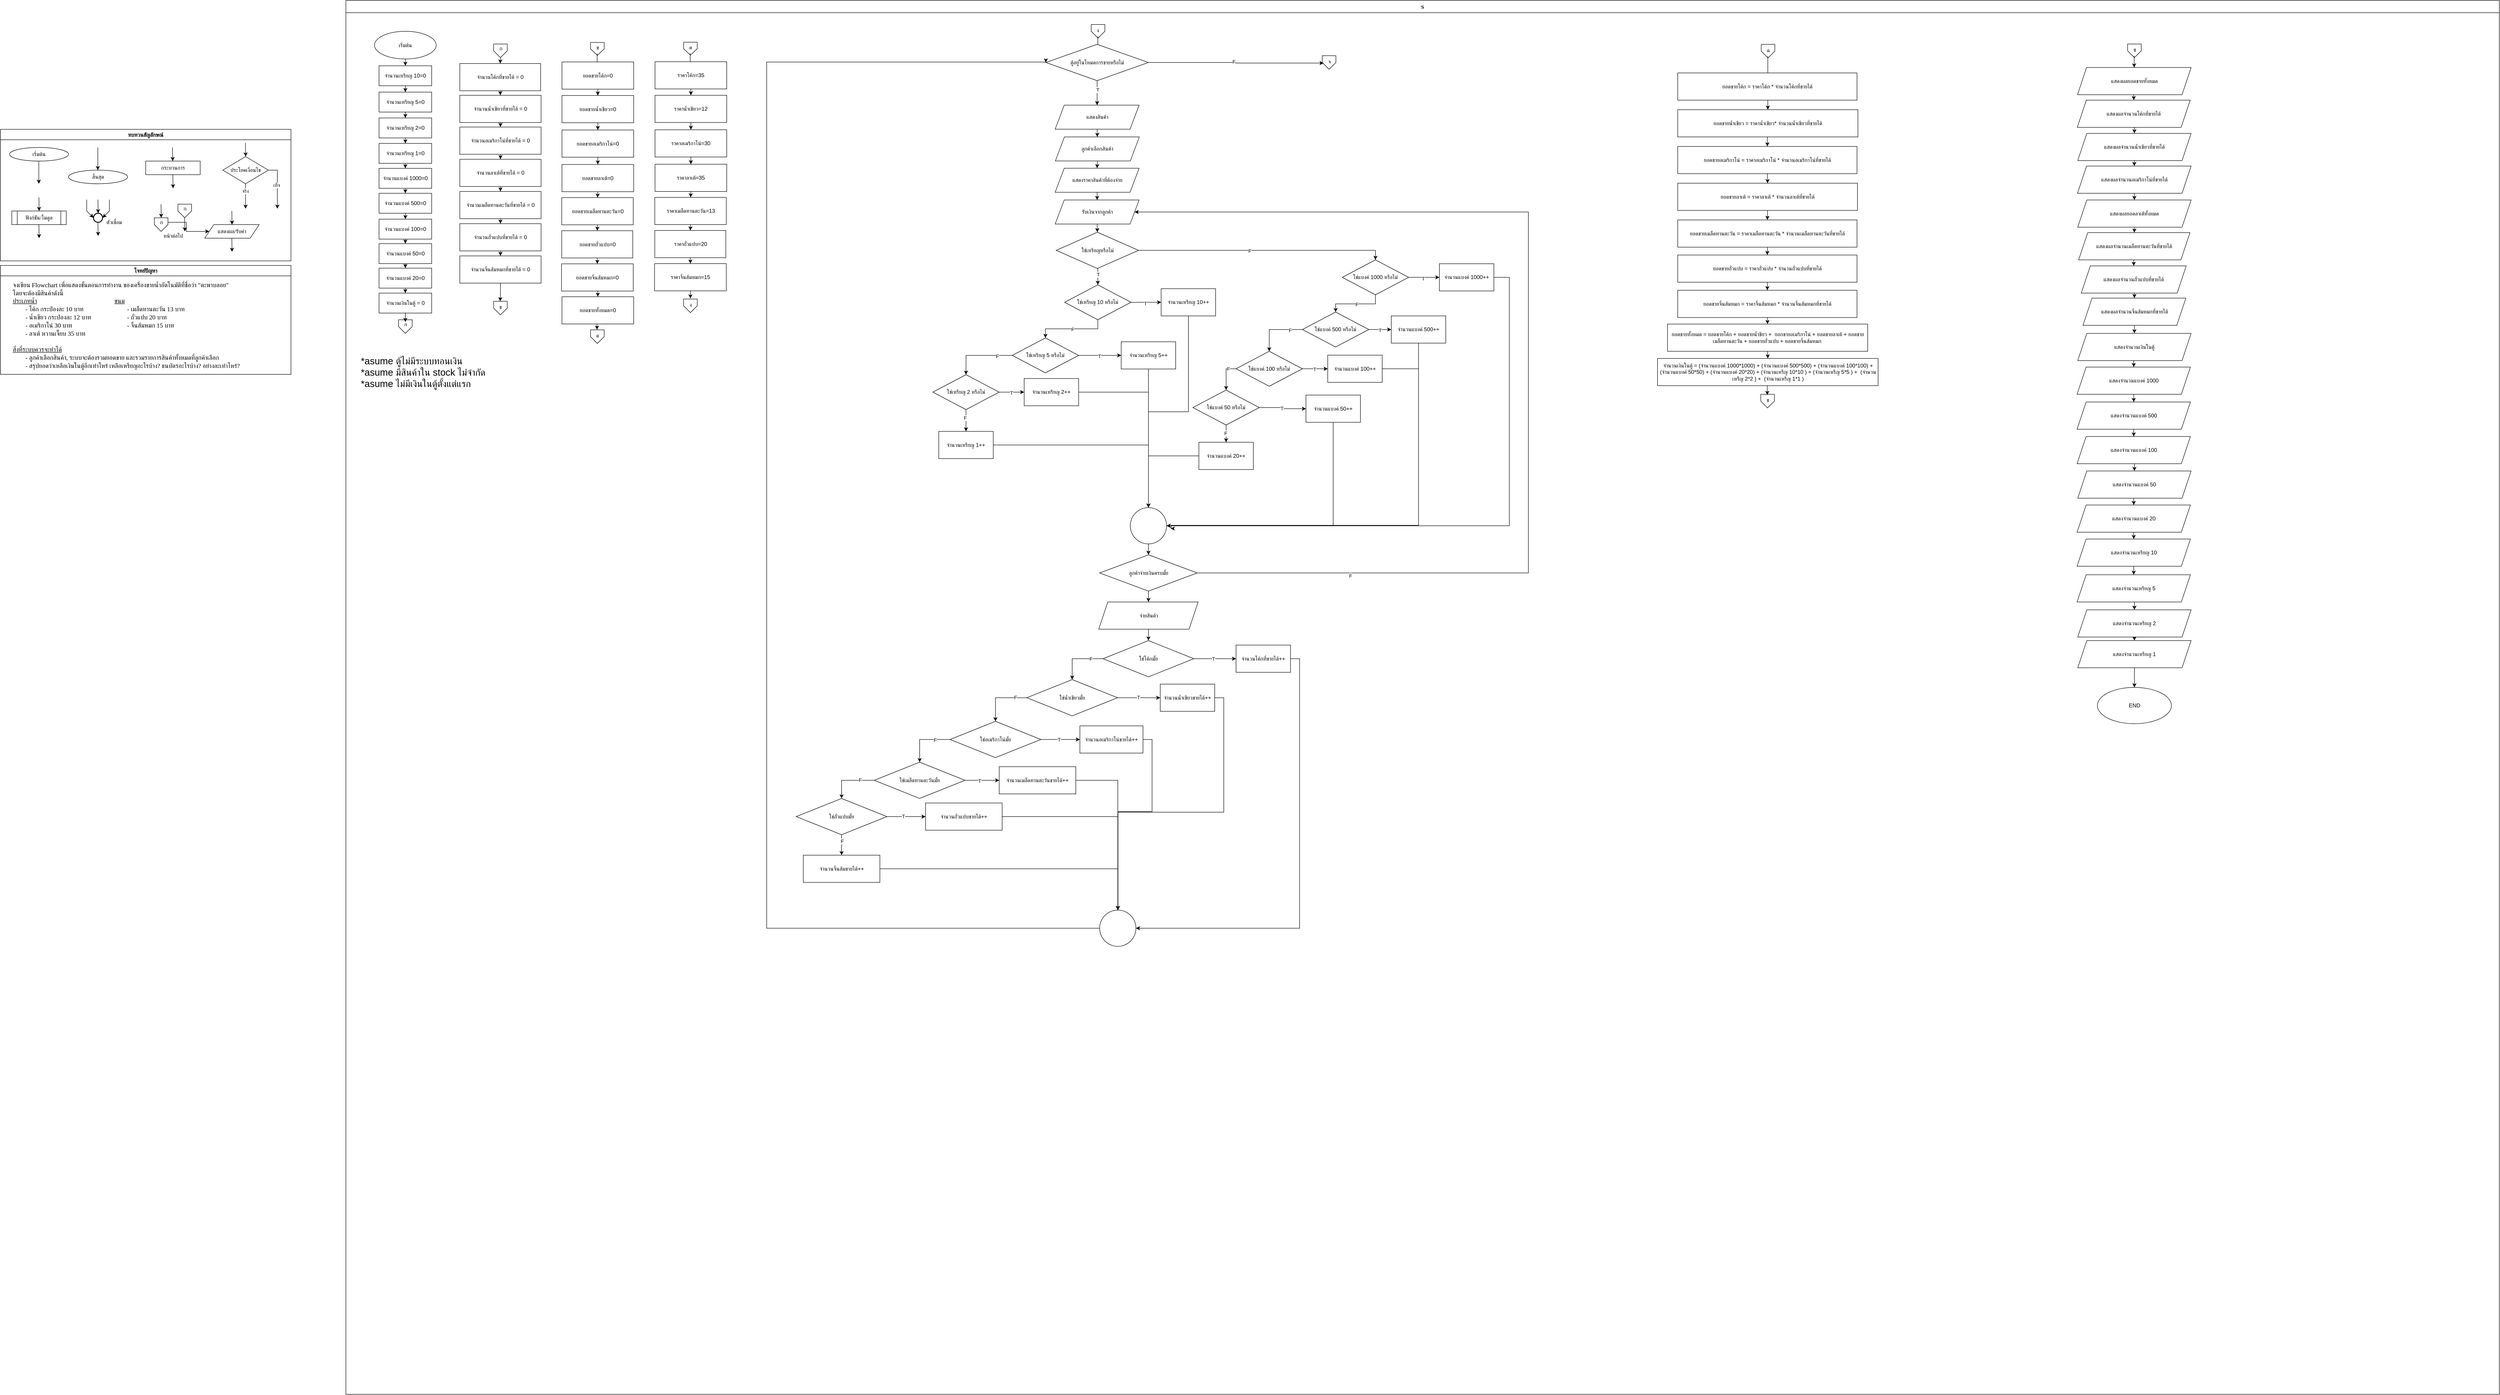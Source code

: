 <mxfile version="28.0.6">
  <diagram name="Page-1" id="PNyLhhjNafrubtoXTON0">
    <mxGraphModel grid="0" page="1" gridSize="10" guides="1" tooltips="1" connect="1" arrows="1" fold="1" pageScale="1" pageWidth="827" pageHeight="1169" math="0" shadow="0">
      <root>
        <mxCell id="0" />
        <mxCell id="1" parent="0" />
        <mxCell id="m3Zoir1DdbwsWH5hOeza-1" value="ทบทวนสัญลักษณ์" style="swimlane;fontFamily=Sarabun;fontSource=https%3A%2F%2Ffonts.googleapis.com%2Fcss%3Ffamily%3DSarabun;" vertex="1" parent="1">
          <mxGeometry x="-720" y="20" width="640" height="290" as="geometry" />
        </mxCell>
        <mxCell id="m3Zoir1DdbwsWH5hOeza-2" value="&lt;font data-font-src=&quot;https://fonts.googleapis.com/css?family=Sarabun&quot; face=&quot;Sarabun&quot;&gt;เริ่มต้น&lt;/font&gt;" style="ellipse;whiteSpace=wrap;html=1;" vertex="1" parent="m3Zoir1DdbwsWH5hOeza-1">
          <mxGeometry x="20" y="40" width="130" height="30" as="geometry" />
        </mxCell>
        <mxCell id="m3Zoir1DdbwsWH5hOeza-3" value="" style="endArrow=classic;html=1;rounded=0;" edge="1" parent="m3Zoir1DdbwsWH5hOeza-1">
          <mxGeometry width="50" height="50" relative="1" as="geometry">
            <mxPoint x="84.5" y="70" as="sourcePoint" />
            <mxPoint x="84.5" y="120" as="targetPoint" />
          </mxGeometry>
        </mxCell>
        <mxCell id="m3Zoir1DdbwsWH5hOeza-4" value="&lt;font face=&quot;Sarabun&quot;&gt;สิ้นสุด&lt;/font&gt;" style="ellipse;whiteSpace=wrap;html=1;" vertex="1" parent="m3Zoir1DdbwsWH5hOeza-1">
          <mxGeometry x="150" y="90" width="130" height="30" as="geometry" />
        </mxCell>
        <mxCell id="m3Zoir1DdbwsWH5hOeza-5" value="" style="endArrow=classic;html=1;rounded=0;" edge="1" parent="m3Zoir1DdbwsWH5hOeza-1">
          <mxGeometry width="50" height="50" relative="1" as="geometry">
            <mxPoint x="214.5" y="40" as="sourcePoint" />
            <mxPoint x="214.5" y="90" as="targetPoint" />
          </mxGeometry>
        </mxCell>
        <mxCell id="m3Zoir1DdbwsWH5hOeza-6" value="กระบวนการ" style="rounded=0;whiteSpace=wrap;html=1;fontFamily=Sarabun;fontSource=https%3A%2F%2Ffonts.googleapis.com%2Fcss%3Ffamily%3DSarabun;" vertex="1" parent="m3Zoir1DdbwsWH5hOeza-1">
          <mxGeometry x="320" y="70" width="120" height="30" as="geometry" />
        </mxCell>
        <mxCell id="m3Zoir1DdbwsWH5hOeza-7" value="" style="endArrow=classic;html=1;rounded=0;" edge="1" parent="m3Zoir1DdbwsWH5hOeza-1">
          <mxGeometry width="50" height="50" relative="1" as="geometry">
            <mxPoint x="379" y="40" as="sourcePoint" />
            <mxPoint x="379.5" y="70" as="targetPoint" />
          </mxGeometry>
        </mxCell>
        <mxCell id="m3Zoir1DdbwsWH5hOeza-8" value="" style="endArrow=classic;html=1;rounded=0;" edge="1" parent="m3Zoir1DdbwsWH5hOeza-1">
          <mxGeometry width="50" height="50" relative="1" as="geometry">
            <mxPoint x="379.75" y="100" as="sourcePoint" />
            <mxPoint x="380.25" y="130" as="targetPoint" />
          </mxGeometry>
        </mxCell>
        <mxCell id="m3Zoir1DdbwsWH5hOeza-9" value="ประโยคเงื่อนไข" style="rhombus;whiteSpace=wrap;html=1;fontFamily=Sarabun;fontSource=https%3A%2F%2Ffonts.googleapis.com%2Fcss%3Ffamily%3DSarabun;" vertex="1" parent="m3Zoir1DdbwsWH5hOeza-1">
          <mxGeometry x="490" y="60" width="100" height="60" as="geometry" />
        </mxCell>
        <mxCell id="m3Zoir1DdbwsWH5hOeza-10" value="" style="endArrow=classic;html=1;rounded=0;" edge="1" parent="m3Zoir1DdbwsWH5hOeza-1">
          <mxGeometry width="50" height="50" relative="1" as="geometry">
            <mxPoint x="539.71" y="30" as="sourcePoint" />
            <mxPoint x="540.21" y="60" as="targetPoint" />
          </mxGeometry>
        </mxCell>
        <mxCell id="m3Zoir1DdbwsWH5hOeza-11" value="" style="endArrow=classic;html=1;rounded=0;" edge="1" parent="m3Zoir1DdbwsWH5hOeza-1">
          <mxGeometry width="50" height="50" relative="1" as="geometry">
            <mxPoint x="539.71" y="120" as="sourcePoint" />
            <mxPoint x="540" y="175" as="targetPoint" />
          </mxGeometry>
        </mxCell>
        <mxCell id="m3Zoir1DdbwsWH5hOeza-12" value="จริง" style="edgeLabel;html=1;align=center;verticalAlign=middle;resizable=0;points=[];fontFamily=Sarabun;fontSource=https%3A%2F%2Ffonts.googleapis.com%2Fcss%3Ffamily%3DSarabun;" vertex="1" connectable="0" parent="m3Zoir1DdbwsWH5hOeza-11">
          <mxGeometry x="-0.414" y="-1" relative="1" as="geometry">
            <mxPoint as="offset" />
          </mxGeometry>
        </mxCell>
        <mxCell id="m3Zoir1DdbwsWH5hOeza-13" value="" style="endArrow=classic;html=1;rounded=0;exitX=1;exitY=0.5;exitDx=0;exitDy=0;" edge="1" parent="m3Zoir1DdbwsWH5hOeza-1" source="m3Zoir1DdbwsWH5hOeza-9">
          <mxGeometry width="50" height="50" relative="1" as="geometry">
            <mxPoint x="620" y="95" as="sourcePoint" />
            <mxPoint x="610" y="175" as="targetPoint" />
            <Array as="points">
              <mxPoint x="610" y="90" />
            </Array>
          </mxGeometry>
        </mxCell>
        <mxCell id="m3Zoir1DdbwsWH5hOeza-14" value="&lt;font data-font-src=&quot;https://fonts.googleapis.com/css?family=Sarabun&quot; face=&quot;Sarabun&quot;&gt;เท็จ&lt;/font&gt;" style="edgeLabel;html=1;align=center;verticalAlign=middle;resizable=0;points=[];" vertex="1" connectable="0" parent="m3Zoir1DdbwsWH5hOeza-13">
          <mxGeometry x="-0.002" y="-2" relative="1" as="geometry">
            <mxPoint as="offset" />
          </mxGeometry>
        </mxCell>
        <mxCell id="m3Zoir1DdbwsWH5hOeza-15" value="&lt;font data-font-src=&quot;https://fonts.googleapis.com/css?family=Sarabun&quot; face=&quot;Sarabun&quot;&gt;ฟังก์ชัน/โมดูล&lt;/font&gt;" style="shape=process;whiteSpace=wrap;html=1;backgroundOutline=1;" vertex="1" parent="m3Zoir1DdbwsWH5hOeza-1">
          <mxGeometry x="25" y="180" width="120" height="30" as="geometry" />
        </mxCell>
        <mxCell id="m3Zoir1DdbwsWH5hOeza-16" value="" style="endArrow=classic;html=1;rounded=0;" edge="1" parent="m3Zoir1DdbwsWH5hOeza-1">
          <mxGeometry width="50" height="50" relative="1" as="geometry">
            <mxPoint x="84.71" y="150" as="sourcePoint" />
            <mxPoint x="85.21" y="180" as="targetPoint" />
          </mxGeometry>
        </mxCell>
        <mxCell id="m3Zoir1DdbwsWH5hOeza-17" value="" style="endArrow=classic;html=1;rounded=0;" edge="1" parent="m3Zoir1DdbwsWH5hOeza-1">
          <mxGeometry width="50" height="50" relative="1" as="geometry">
            <mxPoint x="84.71" y="210" as="sourcePoint" />
            <mxPoint x="85.21" y="240" as="targetPoint" />
          </mxGeometry>
        </mxCell>
        <mxCell id="m3Zoir1DdbwsWH5hOeza-18" value="" style="strokeWidth=2;html=1;shape=mxgraph.flowchart.start_2;whiteSpace=wrap;" vertex="1" parent="m3Zoir1DdbwsWH5hOeza-1">
          <mxGeometry x="205" y="185" width="20" height="20" as="geometry" />
        </mxCell>
        <mxCell id="m3Zoir1DdbwsWH5hOeza-19" value="" style="endArrow=classic;html=1;rounded=0;" edge="1" parent="m3Zoir1DdbwsWH5hOeza-1">
          <mxGeometry width="50" height="50" relative="1" as="geometry">
            <mxPoint x="214.71" y="155" as="sourcePoint" />
            <mxPoint x="215.21" y="185" as="targetPoint" />
          </mxGeometry>
        </mxCell>
        <mxCell id="m3Zoir1DdbwsWH5hOeza-20" value="" style="endArrow=classic;html=1;rounded=0;entryX=0;entryY=0.5;entryDx=0;entryDy=0;entryPerimeter=0;" edge="1" parent="m3Zoir1DdbwsWH5hOeza-1" target="m3Zoir1DdbwsWH5hOeza-18">
          <mxGeometry width="50" height="50" relative="1" as="geometry">
            <mxPoint x="190.0" y="155" as="sourcePoint" />
            <mxPoint x="190.5" y="185" as="targetPoint" />
            <Array as="points">
              <mxPoint x="190" y="180" />
            </Array>
          </mxGeometry>
        </mxCell>
        <mxCell id="m3Zoir1DdbwsWH5hOeza-21" value="" style="endArrow=classic;html=1;rounded=0;entryX=1;entryY=0.5;entryDx=0;entryDy=0;entryPerimeter=0;" edge="1" parent="m3Zoir1DdbwsWH5hOeza-1" target="m3Zoir1DdbwsWH5hOeza-18">
          <mxGeometry width="50" height="50" relative="1" as="geometry">
            <mxPoint x="240.0" y="155" as="sourcePoint" />
            <mxPoint x="240.5" y="185" as="targetPoint" />
            <Array as="points">
              <mxPoint x="240" y="180" />
            </Array>
          </mxGeometry>
        </mxCell>
        <mxCell id="m3Zoir1DdbwsWH5hOeza-22" value="" style="endArrow=classic;html=1;rounded=0;" edge="1" parent="m3Zoir1DdbwsWH5hOeza-1">
          <mxGeometry width="50" height="50" relative="1" as="geometry">
            <mxPoint x="214.71" y="205" as="sourcePoint" />
            <mxPoint x="215.21" y="235" as="targetPoint" />
          </mxGeometry>
        </mxCell>
        <mxCell id="m3Zoir1DdbwsWH5hOeza-23" value="&lt;font data-font-src=&quot;https://fonts.googleapis.com/css?family=Sarabun&quot; face=&quot;Sarabun&quot;&gt;ตัวเชื่อม&lt;/font&gt;" style="text;html=1;align=center;verticalAlign=middle;resizable=0;points=[];autosize=1;strokeColor=none;fillColor=none;" vertex="1" parent="m3Zoir1DdbwsWH5hOeza-1">
          <mxGeometry x="220" y="190" width="60" height="30" as="geometry" />
        </mxCell>
        <mxCell id="m3Zoir1DdbwsWH5hOeza-24" value="" style="endArrow=classic;html=1;rounded=0;" edge="1" parent="m3Zoir1DdbwsWH5hOeza-1">
          <mxGeometry width="50" height="50" relative="1" as="geometry">
            <mxPoint x="353.71" y="165" as="sourcePoint" />
            <mxPoint x="354.21" y="195" as="targetPoint" />
          </mxGeometry>
        </mxCell>
        <mxCell id="m3Zoir1DdbwsWH5hOeza-25" value="" style="verticalLabelPosition=bottom;verticalAlign=top;html=1;shape=offPageConnector;rounded=0;size=0.5;" vertex="1" parent="m3Zoir1DdbwsWH5hOeza-1">
          <mxGeometry x="339" y="195" width="30" height="30" as="geometry" />
        </mxCell>
        <mxCell id="m3Zoir1DdbwsWH5hOeza-26" value="" style="endArrow=classic;html=1;rounded=0;" edge="1" parent="m3Zoir1DdbwsWH5hOeza-1">
          <mxGeometry width="50" height="50" relative="1" as="geometry">
            <mxPoint x="405.71" y="195" as="sourcePoint" />
            <mxPoint x="406.21" y="225" as="targetPoint" />
          </mxGeometry>
        </mxCell>
        <mxCell id="m3Zoir1DdbwsWH5hOeza-27" value="" style="verticalLabelPosition=bottom;verticalAlign=top;html=1;shape=offPageConnector;rounded=0;size=0.5;" vertex="1" parent="m3Zoir1DdbwsWH5hOeza-1">
          <mxGeometry x="391" y="165" width="30" height="30" as="geometry" />
        </mxCell>
        <mxCell id="m3Zoir1DdbwsWH5hOeza-28" value="หน้าต่อไป" style="text;html=1;align=center;verticalAlign=middle;resizable=0;points=[];autosize=1;strokeColor=none;fillColor=none;fontFamily=Sarabun;fontSource=https%3A%2F%2Ffonts.googleapis.com%2Fcss%3Ffamily%3DSarabun;" vertex="1" parent="m3Zoir1DdbwsWH5hOeza-1">
          <mxGeometry x="345" y="220" width="70" height="30" as="geometry" />
        </mxCell>
        <mxCell id="m3Zoir1DdbwsWH5hOeza-141" value="" style="edgeStyle=orthogonalEdgeStyle;rounded=0;orthogonalLoop=1;jettySize=auto;html=1;" edge="1" parent="m3Zoir1DdbwsWH5hOeza-1" source="m3Zoir1DdbwsWH5hOeza-29" target="m3Zoir1DdbwsWH5hOeza-31">
          <mxGeometry relative="1" as="geometry" />
        </mxCell>
        <mxCell id="m3Zoir1DdbwsWH5hOeza-29" value="ก" style="text;html=1;align=center;verticalAlign=middle;resizable=0;points=[];autosize=1;strokeColor=none;fillColor=none;fontFamily=Sarabun;fontSource=https%3A%2F%2Ffonts.googleapis.com%2Fcss%3Ffamily%3DSarabun;" vertex="1" parent="m3Zoir1DdbwsWH5hOeza-1">
          <mxGeometry x="339" y="190" width="30" height="30" as="geometry" />
        </mxCell>
        <mxCell id="m3Zoir1DdbwsWH5hOeza-30" value="ก" style="text;html=1;align=center;verticalAlign=middle;resizable=0;points=[];autosize=1;strokeColor=none;fillColor=none;fontFamily=Sarabun;fontSource=https%3A%2F%2Ffonts.googleapis.com%2Fcss%3Ffamily%3DSarabun;" vertex="1" parent="m3Zoir1DdbwsWH5hOeza-1">
          <mxGeometry x="391" y="160" width="30" height="30" as="geometry" />
        </mxCell>
        <mxCell id="m3Zoir1DdbwsWH5hOeza-31" value="แสดงผล/รับค่า" style="shape=parallelogram;perimeter=parallelogramPerimeter;whiteSpace=wrap;html=1;fixedSize=1;fontFamily=Sarabun;fontSource=https%3A%2F%2Ffonts.googleapis.com%2Fcss%3Ffamily%3DSarabun;" vertex="1" parent="m3Zoir1DdbwsWH5hOeza-1">
          <mxGeometry x="450" y="210" width="120" height="30" as="geometry" />
        </mxCell>
        <mxCell id="m3Zoir1DdbwsWH5hOeza-32" value="" style="endArrow=classic;html=1;rounded=0;" edge="1" parent="m3Zoir1DdbwsWH5hOeza-1">
          <mxGeometry width="50" height="50" relative="1" as="geometry">
            <mxPoint x="509.71" y="180" as="sourcePoint" />
            <mxPoint x="510.21" y="210" as="targetPoint" />
          </mxGeometry>
        </mxCell>
        <mxCell id="m3Zoir1DdbwsWH5hOeza-33" value="" style="endArrow=classic;html=1;rounded=0;" edge="1" parent="m3Zoir1DdbwsWH5hOeza-1">
          <mxGeometry width="50" height="50" relative="1" as="geometry">
            <mxPoint x="509.71" y="240" as="sourcePoint" />
            <mxPoint x="510.21" y="270" as="targetPoint" />
          </mxGeometry>
        </mxCell>
        <mxCell id="m3Zoir1DdbwsWH5hOeza-34" value="&lt;font data-font-src=&quot;https://fonts.googleapis.com/css?family=Sarabun&quot; face=&quot;Sarabun&quot;&gt;โจทย์ปัญหา&lt;/font&gt;" style="swimlane;whiteSpace=wrap;html=1;" vertex="1" parent="1">
          <mxGeometry x="-720" y="320" width="640" height="240" as="geometry" />
        </mxCell>
        <mxCell id="m3Zoir1DdbwsWH5hOeza-35" value="&lt;font data-font-src=&quot;https://fonts.googleapis.com/css?family=Sarabun&quot; face=&quot;Sarabun&quot; style=&quot;font-size: 14px;&quot;&gt;จงเขียน Flowchart เพื่อแสดงขั้นตอนการทำงาน ของเครื่องขายน้ำอัตโนมัติที่ชื่อว่า &quot;ตะพาบลอย&quot;&lt;br&gt;โดยจะต้องมีสินค้าดังนี้&lt;br&gt;&lt;u&gt;ประเภทน้ำ&lt;span style=&quot;white-space: pre;&quot;&gt;&#x9;&lt;/span&gt;&lt;span style=&quot;white-space: pre;&quot;&gt;&#x9;&lt;/span&gt;&lt;span style=&quot;white-space: pre;&quot;&gt;&#x9;&lt;/span&gt;&lt;span style=&quot;white-space: pre;&quot;&gt;&#x9;&lt;/span&gt;&lt;span style=&quot;white-space: pre;&quot;&gt;&#x9;&lt;/span&gt;&lt;span style=&quot;white-space: pre;&quot;&gt;&#x9;&lt;span style=&quot;white-space: pre;&quot;&gt;&#x9;&lt;/span&gt;ข&lt;/span&gt;นม&lt;/u&gt;&lt;br&gt;&lt;span style=&quot;white-space: pre;&quot;&gt;&#x9;&lt;/span&gt;- โค้ก กระป๋องละ 10 บาท&lt;span style=&quot;white-space: pre;&quot;&gt;&#x9;&lt;/span&gt;&lt;span style=&quot;white-space: pre;&quot;&gt;&#x9;&lt;/span&gt;&lt;span style=&quot;white-space: pre;&quot;&gt;&#x9;&lt;/span&gt;&lt;span style=&quot;white-space: pre;&quot;&gt;&#x9;&lt;/span&gt;- เมล็ดทานตะวัน 13 บาท&lt;br&gt;&lt;span style=&quot;white-space: pre;&quot;&gt;&#x9;&lt;/span&gt;- น้ำเขียว กระป๋องละ 12 บาท&lt;span style=&quot;white-space: pre;&quot;&gt;&#x9;&lt;/span&gt;&lt;span style=&quot;white-space: pre;&quot;&gt;&#x9;&lt;/span&gt;&lt;span style=&quot;white-space: pre;&quot;&gt;&#x9;&lt;/span&gt;- ถั่วแปบ 20 บาท&lt;br&gt;&lt;span style=&quot;white-space: pre;&quot;&gt;&#x9;&lt;/span&gt;- อเมริกาโน่ 30 บาท&lt;span style=&quot;white-space: pre;&quot;&gt;&#x9;&lt;/span&gt;&lt;span style=&quot;white-space: pre;&quot;&gt;&#x9;&lt;/span&gt;&lt;span style=&quot;white-space: pre;&quot;&gt;&#x9;&lt;/span&gt;&lt;span style=&quot;white-space: pre;&quot;&gt;&#x9;&lt;/span&gt;&lt;span style=&quot;white-space: pre;&quot;&gt;&#x9;&lt;/span&gt;- จิ้นส้มหมก 15 บาท&lt;br&gt;&lt;span style=&quot;white-space: pre;&quot;&gt;&#x9;&lt;/span&gt;- ลาเต้ หวานเจี๊ยบ 35 บาท&lt;span style=&quot;white-space: pre;&quot;&gt;&#x9;&lt;/span&gt;&lt;br&gt;&lt;br&gt;&lt;u&gt;สิ่งที่ระบบควรจะทำได้&lt;/u&gt;&lt;br&gt;&lt;span style=&quot;white-space: pre;&quot;&gt;&#x9;&lt;/span&gt;- ลูกค้าเลือกสินค้า, ระบบจะต้องรวมยอดขาย และรวมรายการสินค้าทั้งหมดที่ลูกค้าเลือก&lt;br&gt;&lt;span style=&quot;white-space: pre;&quot;&gt;&#x9;&lt;/span&gt;- สรุปยอดว่าเหลือเงินในตู้อีกเท่าไหร่ เหลือเหรียญอะไรบ้าง? ธนบัตรอะไรบ้าง? อย่างละเท่าไหร่?&lt;br&gt;&lt;br&gt;&lt;br&gt;&lt;/font&gt;" style="text;html=1;align=left;verticalAlign=middle;resizable=0;points=[];autosize=1;strokeColor=none;fillColor=none;fontSize=14;" vertex="1" parent="m3Zoir1DdbwsWH5hOeza-34">
          <mxGeometry x="25" y="30" width="580" height="240" as="geometry" />
        </mxCell>
        <mxCell id="m3Zoir1DdbwsWH5hOeza-36" value="S" style="swimlane;fontFamily=Sarabun;fontSource=https%3A%2F%2Ffonts.googleapis.com%2Fcss%3Ffamily%3DSarabun;labelBackgroundColor=none;startSize=27;" vertex="1" parent="1">
          <mxGeometry x="41" y="-264" width="4744" height="3072" as="geometry" />
        </mxCell>
        <mxCell id="m3Zoir1DdbwsWH5hOeza-173" value="" style="verticalLabelPosition=bottom;verticalAlign=top;html=1;shape=offPageConnector;rounded=0;size=0.5;" vertex="1" parent="m3Zoir1DdbwsWH5hOeza-36">
          <mxGeometry x="1641.99" y="53" width="30" height="30" as="geometry" />
        </mxCell>
        <mxCell id="m3Zoir1DdbwsWH5hOeza-327" value="" style="edgeStyle=orthogonalEdgeStyle;rounded=0;orthogonalLoop=1;jettySize=auto;html=1;" edge="1" parent="m3Zoir1DdbwsWH5hOeza-36" source="m3Zoir1DdbwsWH5hOeza-174" target="m3Zoir1DdbwsWH5hOeza-181">
          <mxGeometry relative="1" as="geometry" />
        </mxCell>
        <mxCell id="m3Zoir1DdbwsWH5hOeza-174" value="ง" style="text;html=1;align=center;verticalAlign=middle;resizable=0;points=[];autosize=1;strokeColor=none;fillColor=none;fontFamily=Sarabun;fontSource=https%3A%2F%2Ffonts.googleapis.com%2Fcss%3Ffamily%3DSarabun;" vertex="1" parent="m3Zoir1DdbwsWH5hOeza-36">
          <mxGeometry x="1644.99" y="53" width="23" height="26" as="geometry" />
        </mxCell>
        <mxCell id="m3Zoir1DdbwsWH5hOeza-266" style="edgeStyle=orthogonalEdgeStyle;rounded=0;orthogonalLoop=1;jettySize=auto;html=1;exitX=0.5;exitY=1;exitDx=0;exitDy=0;entryX=0.5;entryY=0;entryDx=0;entryDy=0;" edge="1" parent="m3Zoir1DdbwsWH5hOeza-36" source="m3Zoir1DdbwsWH5hOeza-176" target="m3Zoir1DdbwsWH5hOeza-181">
          <mxGeometry relative="1" as="geometry" />
        </mxCell>
        <mxCell id="m3Zoir1DdbwsWH5hOeza-328" value="T" style="edgeLabel;html=1;align=center;verticalAlign=middle;resizable=0;points=[];" vertex="1" connectable="0" parent="m3Zoir1DdbwsWH5hOeza-266">
          <mxGeometry x="-0.254" y="1" relative="1" as="geometry">
            <mxPoint as="offset" />
          </mxGeometry>
        </mxCell>
        <mxCell id="m3Zoir1DdbwsWH5hOeza-176" value="ตู้อยู่ในโหมดการขายหรือไม่" style="rhombus;whiteSpace=wrap;html=1;" vertex="1" parent="m3Zoir1DdbwsWH5hOeza-36">
          <mxGeometry x="1542" y="96.75" width="226" height="80" as="geometry" />
        </mxCell>
        <mxCell id="m3Zoir1DdbwsWH5hOeza-267" style="edgeStyle=orthogonalEdgeStyle;rounded=0;orthogonalLoop=1;jettySize=auto;html=1;exitX=0.5;exitY=1;exitDx=0;exitDy=0;entryX=0.5;entryY=0;entryDx=0;entryDy=0;" edge="1" parent="m3Zoir1DdbwsWH5hOeza-36" source="m3Zoir1DdbwsWH5hOeza-181" target="m3Zoir1DdbwsWH5hOeza-182">
          <mxGeometry relative="1" as="geometry" />
        </mxCell>
        <mxCell id="m3Zoir1DdbwsWH5hOeza-181" value="แสดงสินค้า" style="shape=parallelogram;perimeter=parallelogramPerimeter;whiteSpace=wrap;html=1;fixedSize=1;" vertex="1" parent="m3Zoir1DdbwsWH5hOeza-36">
          <mxGeometry x="1562.5" y="230.75" width="185" height="53" as="geometry" />
        </mxCell>
        <mxCell id="m3Zoir1DdbwsWH5hOeza-268" style="edgeStyle=orthogonalEdgeStyle;rounded=0;orthogonalLoop=1;jettySize=auto;html=1;exitX=0.5;exitY=1;exitDx=0;exitDy=0;entryX=0.5;entryY=0;entryDx=0;entryDy=0;" edge="1" parent="m3Zoir1DdbwsWH5hOeza-36" source="m3Zoir1DdbwsWH5hOeza-182" target="m3Zoir1DdbwsWH5hOeza-184">
          <mxGeometry relative="1" as="geometry" />
        </mxCell>
        <mxCell id="m3Zoir1DdbwsWH5hOeza-182" value="ลูกค้าเลือกสินค้า" style="shape=parallelogram;perimeter=parallelogramPerimeter;whiteSpace=wrap;html=1;fixedSize=1;" vertex="1" parent="m3Zoir1DdbwsWH5hOeza-36">
          <mxGeometry x="1563" y="300.75" width="185" height="53" as="geometry" />
        </mxCell>
        <mxCell id="m3Zoir1DdbwsWH5hOeza-269" style="edgeStyle=orthogonalEdgeStyle;rounded=0;orthogonalLoop=1;jettySize=auto;html=1;exitX=0.5;exitY=1;exitDx=0;exitDy=0;entryX=0.5;entryY=0;entryDx=0;entryDy=0;" edge="1" parent="m3Zoir1DdbwsWH5hOeza-36" source="m3Zoir1DdbwsWH5hOeza-184" target="m3Zoir1DdbwsWH5hOeza-187">
          <mxGeometry relative="1" as="geometry" />
        </mxCell>
        <mxCell id="m3Zoir1DdbwsWH5hOeza-184" value="แสดงราคาสินค้าที่ต้องจ่าย" style="shape=parallelogram;perimeter=parallelogramPerimeter;whiteSpace=wrap;html=1;fixedSize=1;" vertex="1" parent="m3Zoir1DdbwsWH5hOeza-36">
          <mxGeometry x="1562.5" y="369.75" width="185" height="53" as="geometry" />
        </mxCell>
        <mxCell id="m3Zoir1DdbwsWH5hOeza-270" style="edgeStyle=orthogonalEdgeStyle;rounded=0;orthogonalLoop=1;jettySize=auto;html=1;exitX=0.5;exitY=1;exitDx=0;exitDy=0;entryX=0.5;entryY=0;entryDx=0;entryDy=0;" edge="1" parent="m3Zoir1DdbwsWH5hOeza-36" source="m3Zoir1DdbwsWH5hOeza-187" target="m3Zoir1DdbwsWH5hOeza-188">
          <mxGeometry relative="1" as="geometry" />
        </mxCell>
        <mxCell id="m3Zoir1DdbwsWH5hOeza-187" value="รับเงินจากลูกค้า" style="shape=parallelogram;perimeter=parallelogramPerimeter;whiteSpace=wrap;html=1;fixedSize=1;" vertex="1" parent="m3Zoir1DdbwsWH5hOeza-36">
          <mxGeometry x="1562.5" y="439.75" width="185" height="53" as="geometry" />
        </mxCell>
        <mxCell id="m3Zoir1DdbwsWH5hOeza-219" style="edgeStyle=orthogonalEdgeStyle;rounded=0;orthogonalLoop=1;jettySize=auto;html=1;exitX=0.5;exitY=1;exitDx=0;exitDy=0;entryX=0.5;entryY=0;entryDx=0;entryDy=0;" edge="1" parent="m3Zoir1DdbwsWH5hOeza-36" source="m3Zoir1DdbwsWH5hOeza-188" target="m3Zoir1DdbwsWH5hOeza-193">
          <mxGeometry relative="1" as="geometry" />
        </mxCell>
        <mxCell id="m3Zoir1DdbwsWH5hOeza-220" value="T" style="edgeLabel;html=1;align=center;verticalAlign=middle;resizable=0;points=[];" vertex="1" connectable="0" parent="m3Zoir1DdbwsWH5hOeza-219">
          <mxGeometry x="-0.232" relative="1" as="geometry">
            <mxPoint as="offset" />
          </mxGeometry>
        </mxCell>
        <mxCell id="m3Zoir1DdbwsWH5hOeza-252" style="edgeStyle=orthogonalEdgeStyle;rounded=0;orthogonalLoop=1;jettySize=auto;html=1;entryX=0.5;entryY=0;entryDx=0;entryDy=0;" edge="1" parent="m3Zoir1DdbwsWH5hOeza-36" source="m3Zoir1DdbwsWH5hOeza-188" target="m3Zoir1DdbwsWH5hOeza-227">
          <mxGeometry relative="1" as="geometry" />
        </mxCell>
        <mxCell id="m3Zoir1DdbwsWH5hOeza-253" value="F" style="edgeLabel;html=1;align=center;verticalAlign=middle;resizable=0;points=[];" vertex="1" connectable="0" parent="m3Zoir1DdbwsWH5hOeza-252">
          <mxGeometry x="-0.097" y="-1" relative="1" as="geometry">
            <mxPoint as="offset" />
          </mxGeometry>
        </mxCell>
        <mxCell id="m3Zoir1DdbwsWH5hOeza-188" value="ใช่เหรียญหรือไม่" style="rhombus;whiteSpace=wrap;html=1;" vertex="1" parent="m3Zoir1DdbwsWH5hOeza-36">
          <mxGeometry x="1564.75" y="510.75" width="181.5" height="80" as="geometry" />
        </mxCell>
        <mxCell id="m3Zoir1DdbwsWH5hOeza-196" style="edgeStyle=orthogonalEdgeStyle;rounded=0;orthogonalLoop=1;jettySize=auto;html=1;entryX=0.5;entryY=0;entryDx=0;entryDy=0;" edge="1" parent="m3Zoir1DdbwsWH5hOeza-36" source="m3Zoir1DdbwsWH5hOeza-193" target="m3Zoir1DdbwsWH5hOeza-194">
          <mxGeometry relative="1" as="geometry" />
        </mxCell>
        <mxCell id="m3Zoir1DdbwsWH5hOeza-200" value="F" style="edgeLabel;html=1;align=center;verticalAlign=middle;resizable=0;points=[];" vertex="1" connectable="0" parent="m3Zoir1DdbwsWH5hOeza-196">
          <mxGeometry x="-0.02" y="1" relative="1" as="geometry">
            <mxPoint as="offset" />
          </mxGeometry>
        </mxCell>
        <mxCell id="m3Zoir1DdbwsWH5hOeza-209" style="edgeStyle=orthogonalEdgeStyle;rounded=0;orthogonalLoop=1;jettySize=auto;html=1;entryX=0;entryY=0.5;entryDx=0;entryDy=0;" edge="1" parent="m3Zoir1DdbwsWH5hOeza-36" source="m3Zoir1DdbwsWH5hOeza-193" target="m3Zoir1DdbwsWH5hOeza-205">
          <mxGeometry relative="1" as="geometry" />
        </mxCell>
        <mxCell id="m3Zoir1DdbwsWH5hOeza-216" value="T" style="edgeLabel;html=1;align=center;verticalAlign=middle;resizable=0;points=[];" vertex="1" connectable="0" parent="m3Zoir1DdbwsWH5hOeza-209">
          <mxGeometry x="-0.073" y="-2" relative="1" as="geometry">
            <mxPoint as="offset" />
          </mxGeometry>
        </mxCell>
        <mxCell id="m3Zoir1DdbwsWH5hOeza-193" value="ใช่เหรียญ 10 หรือไม่" style="rhombus;whiteSpace=wrap;html=1;" vertex="1" parent="m3Zoir1DdbwsWH5hOeza-36">
          <mxGeometry x="1583.37" y="626.75" width="146.25" height="77" as="geometry" />
        </mxCell>
        <mxCell id="m3Zoir1DdbwsWH5hOeza-201" style="edgeStyle=orthogonalEdgeStyle;rounded=0;orthogonalLoop=1;jettySize=auto;html=1;exitX=0;exitY=0.5;exitDx=0;exitDy=0;" edge="1" parent="m3Zoir1DdbwsWH5hOeza-36" source="m3Zoir1DdbwsWH5hOeza-194" target="m3Zoir1DdbwsWH5hOeza-195">
          <mxGeometry relative="1" as="geometry" />
        </mxCell>
        <mxCell id="m3Zoir1DdbwsWH5hOeza-202" value="F" style="edgeLabel;html=1;align=center;verticalAlign=middle;resizable=0;points=[];" vertex="1" connectable="0" parent="m3Zoir1DdbwsWH5hOeza-201">
          <mxGeometry x="-0.543" y="1" relative="1" as="geometry">
            <mxPoint as="offset" />
          </mxGeometry>
        </mxCell>
        <mxCell id="m3Zoir1DdbwsWH5hOeza-210" style="edgeStyle=orthogonalEdgeStyle;rounded=0;orthogonalLoop=1;jettySize=auto;html=1;entryX=0;entryY=0.5;entryDx=0;entryDy=0;" edge="1" parent="m3Zoir1DdbwsWH5hOeza-36" source="m3Zoir1DdbwsWH5hOeza-194" target="m3Zoir1DdbwsWH5hOeza-206">
          <mxGeometry relative="1" as="geometry" />
        </mxCell>
        <mxCell id="m3Zoir1DdbwsWH5hOeza-215" value="T" style="edgeLabel;html=1;align=center;verticalAlign=middle;resizable=0;points=[];" vertex="1" connectable="0" parent="m3Zoir1DdbwsWH5hOeza-210">
          <mxGeometry x="-0.031" y="-1" relative="1" as="geometry">
            <mxPoint as="offset" />
          </mxGeometry>
        </mxCell>
        <mxCell id="m3Zoir1DdbwsWH5hOeza-194" value="ใช่เหรียญ 5 หรือไม่" style="rhombus;whiteSpace=wrap;html=1;" vertex="1" parent="m3Zoir1DdbwsWH5hOeza-36">
          <mxGeometry x="1468.0" y="743.75" width="146.25" height="77" as="geometry" />
        </mxCell>
        <mxCell id="m3Zoir1DdbwsWH5hOeza-211" style="edgeStyle=orthogonalEdgeStyle;rounded=0;orthogonalLoop=1;jettySize=auto;html=1;entryX=0;entryY=0.5;entryDx=0;entryDy=0;" edge="1" parent="m3Zoir1DdbwsWH5hOeza-36" source="m3Zoir1DdbwsWH5hOeza-195" target="m3Zoir1DdbwsWH5hOeza-207">
          <mxGeometry relative="1" as="geometry" />
        </mxCell>
        <mxCell id="m3Zoir1DdbwsWH5hOeza-214" value="T" style="edgeLabel;html=1;align=center;verticalAlign=middle;resizable=0;points=[];" vertex="1" connectable="0" parent="m3Zoir1DdbwsWH5hOeza-211">
          <mxGeometry x="-0.049" y="-1" relative="1" as="geometry">
            <mxPoint as="offset" />
          </mxGeometry>
        </mxCell>
        <mxCell id="m3Zoir1DdbwsWH5hOeza-212" style="edgeStyle=orthogonalEdgeStyle;rounded=0;orthogonalLoop=1;jettySize=auto;html=1;" edge="1" parent="m3Zoir1DdbwsWH5hOeza-36" source="m3Zoir1DdbwsWH5hOeza-195" target="m3Zoir1DdbwsWH5hOeza-208">
          <mxGeometry relative="1" as="geometry" />
        </mxCell>
        <mxCell id="m3Zoir1DdbwsWH5hOeza-213" value="F" style="edgeLabel;html=1;align=center;verticalAlign=middle;resizable=0;points=[];" vertex="1" connectable="0" parent="m3Zoir1DdbwsWH5hOeza-212">
          <mxGeometry x="-0.226" y="-2" relative="1" as="geometry">
            <mxPoint as="offset" />
          </mxGeometry>
        </mxCell>
        <mxCell id="m3Zoir1DdbwsWH5hOeza-195" value="ใช่เหรียญ 2 หรือไม่" style="rhombus;whiteSpace=wrap;html=1;" vertex="1" parent="m3Zoir1DdbwsWH5hOeza-36">
          <mxGeometry x="1293" y="824.75" width="146.25" height="77" as="geometry" />
        </mxCell>
        <mxCell id="m3Zoir1DdbwsWH5hOeza-255" style="edgeStyle=orthogonalEdgeStyle;rounded=0;orthogonalLoop=1;jettySize=auto;html=1;" edge="1" parent="m3Zoir1DdbwsWH5hOeza-36" source="m3Zoir1DdbwsWH5hOeza-205" target="m3Zoir1DdbwsWH5hOeza-254">
          <mxGeometry relative="1" as="geometry" />
        </mxCell>
        <mxCell id="m3Zoir1DdbwsWH5hOeza-205" value="จำนวนเหรียญ 10++" style="rounded=0;whiteSpace=wrap;html=1;" vertex="1" parent="m3Zoir1DdbwsWH5hOeza-36">
          <mxGeometry x="1796" y="635.25" width="120" height="60" as="geometry" />
        </mxCell>
        <mxCell id="m3Zoir1DdbwsWH5hOeza-257" style="edgeStyle=orthogonalEdgeStyle;rounded=0;orthogonalLoop=1;jettySize=auto;html=1;entryX=0.5;entryY=0;entryDx=0;entryDy=0;" edge="1" parent="m3Zoir1DdbwsWH5hOeza-36" source="m3Zoir1DdbwsWH5hOeza-207" target="m3Zoir1DdbwsWH5hOeza-254">
          <mxGeometry relative="1" as="geometry" />
        </mxCell>
        <mxCell id="m3Zoir1DdbwsWH5hOeza-207" value="จำนวนเหรียญ 2++" style="rounded=0;whiteSpace=wrap;html=1;" vertex="1" parent="m3Zoir1DdbwsWH5hOeza-36">
          <mxGeometry x="1494.25" y="833.25" width="120" height="60" as="geometry" />
        </mxCell>
        <mxCell id="m3Zoir1DdbwsWH5hOeza-256" style="edgeStyle=orthogonalEdgeStyle;rounded=0;orthogonalLoop=1;jettySize=auto;html=1;entryX=0.5;entryY=0;entryDx=0;entryDy=0;" edge="1" parent="m3Zoir1DdbwsWH5hOeza-36" source="m3Zoir1DdbwsWH5hOeza-206" target="m3Zoir1DdbwsWH5hOeza-254">
          <mxGeometry relative="1" as="geometry" />
        </mxCell>
        <mxCell id="m3Zoir1DdbwsWH5hOeza-206" value="จำนวนเหรียญ 5++" style="rounded=0;whiteSpace=wrap;html=1;" vertex="1" parent="m3Zoir1DdbwsWH5hOeza-36">
          <mxGeometry x="1708" y="752.25" width="120" height="60" as="geometry" />
        </mxCell>
        <mxCell id="m3Zoir1DdbwsWH5hOeza-258" style="edgeStyle=orthogonalEdgeStyle;rounded=0;orthogonalLoop=1;jettySize=auto;html=1;entryX=0.5;entryY=0;entryDx=0;entryDy=0;" edge="1" parent="m3Zoir1DdbwsWH5hOeza-36" source="m3Zoir1DdbwsWH5hOeza-208" target="m3Zoir1DdbwsWH5hOeza-254">
          <mxGeometry relative="1" as="geometry" />
        </mxCell>
        <mxCell id="m3Zoir1DdbwsWH5hOeza-208" value="จำนวนเหรียญ 1++" style="rounded=0;whiteSpace=wrap;html=1;" vertex="1" parent="m3Zoir1DdbwsWH5hOeza-36">
          <mxGeometry x="1306.13" y="949.75" width="120" height="60" as="geometry" />
        </mxCell>
        <mxCell id="m3Zoir1DdbwsWH5hOeza-223" style="edgeStyle=orthogonalEdgeStyle;rounded=0;orthogonalLoop=1;jettySize=auto;html=1;entryX=0.5;entryY=0;entryDx=0;entryDy=0;" edge="1" parent="m3Zoir1DdbwsWH5hOeza-36" source="m3Zoir1DdbwsWH5hOeza-227" target="m3Zoir1DdbwsWH5hOeza-232">
          <mxGeometry relative="1" as="geometry" />
        </mxCell>
        <mxCell id="m3Zoir1DdbwsWH5hOeza-224" value="F" style="edgeLabel;html=1;align=center;verticalAlign=middle;resizable=0;points=[];" vertex="1" connectable="0" parent="m3Zoir1DdbwsWH5hOeza-223">
          <mxGeometry x="-0.02" y="1" relative="1" as="geometry">
            <mxPoint as="offset" />
          </mxGeometry>
        </mxCell>
        <mxCell id="m3Zoir1DdbwsWH5hOeza-225" style="edgeStyle=orthogonalEdgeStyle;rounded=0;orthogonalLoop=1;jettySize=auto;html=1;entryX=0;entryY=0.5;entryDx=0;entryDy=0;" edge="1" parent="m3Zoir1DdbwsWH5hOeza-36" source="m3Zoir1DdbwsWH5hOeza-227" target="m3Zoir1DdbwsWH5hOeza-238">
          <mxGeometry relative="1" as="geometry" />
        </mxCell>
        <mxCell id="m3Zoir1DdbwsWH5hOeza-226" value="T" style="edgeLabel;html=1;align=center;verticalAlign=middle;resizable=0;points=[];" vertex="1" connectable="0" parent="m3Zoir1DdbwsWH5hOeza-225">
          <mxGeometry x="-0.073" y="-2" relative="1" as="geometry">
            <mxPoint as="offset" />
          </mxGeometry>
        </mxCell>
        <mxCell id="m3Zoir1DdbwsWH5hOeza-227" value="ใช่แบงค์ 1000 หรือไม่" style="rhombus;whiteSpace=wrap;html=1;" vertex="1" parent="m3Zoir1DdbwsWH5hOeza-36">
          <mxGeometry x="2195" y="571.75" width="146.25" height="77" as="geometry" />
        </mxCell>
        <mxCell id="m3Zoir1DdbwsWH5hOeza-228" style="edgeStyle=orthogonalEdgeStyle;rounded=0;orthogonalLoop=1;jettySize=auto;html=1;exitX=0;exitY=0.5;exitDx=0;exitDy=0;" edge="1" parent="m3Zoir1DdbwsWH5hOeza-36" source="m3Zoir1DdbwsWH5hOeza-232" target="m3Zoir1DdbwsWH5hOeza-237">
          <mxGeometry relative="1" as="geometry" />
        </mxCell>
        <mxCell id="m3Zoir1DdbwsWH5hOeza-229" value="F" style="edgeLabel;html=1;align=center;verticalAlign=middle;resizable=0;points=[];" vertex="1" connectable="0" parent="m3Zoir1DdbwsWH5hOeza-228">
          <mxGeometry x="-0.543" y="1" relative="1" as="geometry">
            <mxPoint as="offset" />
          </mxGeometry>
        </mxCell>
        <mxCell id="m3Zoir1DdbwsWH5hOeza-230" style="edgeStyle=orthogonalEdgeStyle;rounded=0;orthogonalLoop=1;jettySize=auto;html=1;entryX=0;entryY=0.5;entryDx=0;entryDy=0;" edge="1" parent="m3Zoir1DdbwsWH5hOeza-36" source="m3Zoir1DdbwsWH5hOeza-232" target="m3Zoir1DdbwsWH5hOeza-240">
          <mxGeometry relative="1" as="geometry" />
        </mxCell>
        <mxCell id="m3Zoir1DdbwsWH5hOeza-231" value="T" style="edgeLabel;html=1;align=center;verticalAlign=middle;resizable=0;points=[];" vertex="1" connectable="0" parent="m3Zoir1DdbwsWH5hOeza-230">
          <mxGeometry x="-0.031" y="-1" relative="1" as="geometry">
            <mxPoint as="offset" />
          </mxGeometry>
        </mxCell>
        <mxCell id="m3Zoir1DdbwsWH5hOeza-232" value="ใช่แบงค์ 500 หรือไม่" style="rhombus;whiteSpace=wrap;html=1;" vertex="1" parent="m3Zoir1DdbwsWH5hOeza-36">
          <mxGeometry x="2107.25" y="686.75" width="146.25" height="77" as="geometry" />
        </mxCell>
        <mxCell id="m3Zoir1DdbwsWH5hOeza-233" style="edgeStyle=orthogonalEdgeStyle;rounded=0;orthogonalLoop=1;jettySize=auto;html=1;entryX=0;entryY=0.5;entryDx=0;entryDy=0;" edge="1" parent="m3Zoir1DdbwsWH5hOeza-36" source="m3Zoir1DdbwsWH5hOeza-237" target="m3Zoir1DdbwsWH5hOeza-239">
          <mxGeometry relative="1" as="geometry" />
        </mxCell>
        <mxCell id="m3Zoir1DdbwsWH5hOeza-234" value="T" style="edgeLabel;html=1;align=center;verticalAlign=middle;resizable=0;points=[];" vertex="1" connectable="0" parent="m3Zoir1DdbwsWH5hOeza-233">
          <mxGeometry x="-0.049" y="-1" relative="1" as="geometry">
            <mxPoint as="offset" />
          </mxGeometry>
        </mxCell>
        <mxCell id="m3Zoir1DdbwsWH5hOeza-247" style="edgeStyle=orthogonalEdgeStyle;rounded=0;orthogonalLoop=1;jettySize=auto;html=1;exitX=0;exitY=0.5;exitDx=0;exitDy=0;entryX=0.5;entryY=0;entryDx=0;entryDy=0;" edge="1" parent="m3Zoir1DdbwsWH5hOeza-36" source="m3Zoir1DdbwsWH5hOeza-237" target="m3Zoir1DdbwsWH5hOeza-242">
          <mxGeometry relative="1" as="geometry" />
        </mxCell>
        <mxCell id="m3Zoir1DdbwsWH5hOeza-248" value="F" style="edgeLabel;html=1;align=center;verticalAlign=middle;resizable=0;points=[];" vertex="1" connectable="0" parent="m3Zoir1DdbwsWH5hOeza-247">
          <mxGeometry x="-0.493" relative="1" as="geometry">
            <mxPoint as="offset" />
          </mxGeometry>
        </mxCell>
        <mxCell id="m3Zoir1DdbwsWH5hOeza-237" value="ใช่แบงค์ 100 หรือไม่" style="rhombus;whiteSpace=wrap;html=1;" vertex="1" parent="m3Zoir1DdbwsWH5hOeza-36">
          <mxGeometry x="1961" y="773.25" width="146.25" height="77" as="geometry" />
        </mxCell>
        <mxCell id="m3Zoir1DdbwsWH5hOeza-264" style="edgeStyle=orthogonalEdgeStyle;rounded=0;orthogonalLoop=1;jettySize=auto;html=1;entryX=1;entryY=0.5;entryDx=0;entryDy=0;" edge="1" parent="m3Zoir1DdbwsWH5hOeza-36" source="m3Zoir1DdbwsWH5hOeza-238" target="m3Zoir1DdbwsWH5hOeza-254">
          <mxGeometry relative="1" as="geometry">
            <Array as="points">
              <mxPoint x="2563" y="610.75" />
              <mxPoint x="2563" y="1157.75" />
            </Array>
          </mxGeometry>
        </mxCell>
        <mxCell id="m3Zoir1DdbwsWH5hOeza-238" value="จำนวนแบงค์ 1000++" style="rounded=0;whiteSpace=wrap;html=1;" vertex="1" parent="m3Zoir1DdbwsWH5hOeza-36">
          <mxGeometry x="2409" y="580.25" width="120" height="60" as="geometry" />
        </mxCell>
        <mxCell id="m3Zoir1DdbwsWH5hOeza-261" style="edgeStyle=orthogonalEdgeStyle;rounded=0;orthogonalLoop=1;jettySize=auto;html=1;entryX=1;entryY=0.5;entryDx=0;entryDy=0;" edge="1" parent="m3Zoir1DdbwsWH5hOeza-36" source="m3Zoir1DdbwsWH5hOeza-239" target="m3Zoir1DdbwsWH5hOeza-254">
          <mxGeometry relative="1" as="geometry">
            <Array as="points">
              <mxPoint x="2363" y="812" />
              <mxPoint x="2363" y="1158" />
            </Array>
          </mxGeometry>
        </mxCell>
        <mxCell id="m3Zoir1DdbwsWH5hOeza-239" value="จำนวนแบงค์ 100++" style="rounded=0;whiteSpace=wrap;html=1;" vertex="1" parent="m3Zoir1DdbwsWH5hOeza-36">
          <mxGeometry x="2163" y="781.75" width="120" height="60" as="geometry" />
        </mxCell>
        <mxCell id="m3Zoir1DdbwsWH5hOeza-265" style="edgeStyle=orthogonalEdgeStyle;rounded=0;orthogonalLoop=1;jettySize=auto;html=1;" edge="1" parent="m3Zoir1DdbwsWH5hOeza-36" source="m3Zoir1DdbwsWH5hOeza-240">
          <mxGeometry relative="1" as="geometry">
            <mxPoint x="1817.0" y="1163.55" as="targetPoint" />
            <Array as="points">
              <mxPoint x="2363" y="1156.75" />
              <mxPoint x="1818" y="1156.75" />
            </Array>
          </mxGeometry>
        </mxCell>
        <mxCell id="m3Zoir1DdbwsWH5hOeza-240" value="จำนวนแบงค์ 500++" style="rounded=0;whiteSpace=wrap;html=1;" vertex="1" parent="m3Zoir1DdbwsWH5hOeza-36">
          <mxGeometry x="2303" y="695.25" width="120" height="60" as="geometry" />
        </mxCell>
        <mxCell id="m3Zoir1DdbwsWH5hOeza-246" style="edgeStyle=orthogonalEdgeStyle;rounded=0;orthogonalLoop=1;jettySize=auto;html=1;entryX=0;entryY=0.5;entryDx=0;entryDy=0;" edge="1" parent="m3Zoir1DdbwsWH5hOeza-36" source="m3Zoir1DdbwsWH5hOeza-242" target="m3Zoir1DdbwsWH5hOeza-244">
          <mxGeometry relative="1" as="geometry" />
        </mxCell>
        <mxCell id="m3Zoir1DdbwsWH5hOeza-249" value="T" style="edgeLabel;html=1;align=center;verticalAlign=middle;resizable=0;points=[];" vertex="1" connectable="0" parent="m3Zoir1DdbwsWH5hOeza-246">
          <mxGeometry x="-0.001" y="-2" relative="1" as="geometry">
            <mxPoint as="offset" />
          </mxGeometry>
        </mxCell>
        <mxCell id="m3Zoir1DdbwsWH5hOeza-250" style="edgeStyle=orthogonalEdgeStyle;rounded=0;orthogonalLoop=1;jettySize=auto;html=1;exitX=0.5;exitY=1;exitDx=0;exitDy=0;entryX=0.5;entryY=0;entryDx=0;entryDy=0;" edge="1" parent="m3Zoir1DdbwsWH5hOeza-36" source="m3Zoir1DdbwsWH5hOeza-242" target="m3Zoir1DdbwsWH5hOeza-245">
          <mxGeometry relative="1" as="geometry" />
        </mxCell>
        <mxCell id="m3Zoir1DdbwsWH5hOeza-251" value="F" style="edgeLabel;html=1;align=center;verticalAlign=middle;resizable=0;points=[];" vertex="1" connectable="0" parent="m3Zoir1DdbwsWH5hOeza-250">
          <mxGeometry x="-0.02" y="-1" relative="1" as="geometry">
            <mxPoint as="offset" />
          </mxGeometry>
        </mxCell>
        <mxCell id="m3Zoir1DdbwsWH5hOeza-242" value="ใช่แบงค์ 50 หรือไม่" style="rhombus;whiteSpace=wrap;html=1;" vertex="1" parent="m3Zoir1DdbwsWH5hOeza-36">
          <mxGeometry x="1866" y="858.75" width="146.25" height="77" as="geometry" />
        </mxCell>
        <mxCell id="m3Zoir1DdbwsWH5hOeza-262" style="edgeStyle=orthogonalEdgeStyle;rounded=0;orthogonalLoop=1;jettySize=auto;html=1;entryX=1;entryY=0.5;entryDx=0;entryDy=0;" edge="1" parent="m3Zoir1DdbwsWH5hOeza-36" source="m3Zoir1DdbwsWH5hOeza-244" target="m3Zoir1DdbwsWH5hOeza-254">
          <mxGeometry relative="1" as="geometry">
            <Array as="points">
              <mxPoint x="2175" y="1157.75" />
            </Array>
          </mxGeometry>
        </mxCell>
        <mxCell id="m3Zoir1DdbwsWH5hOeza-244" value="จำนวนแบงค์ 50++" style="rounded=0;whiteSpace=wrap;html=1;" vertex="1" parent="m3Zoir1DdbwsWH5hOeza-36">
          <mxGeometry x="2115" y="869.75" width="120" height="60" as="geometry" />
        </mxCell>
        <mxCell id="m3Zoir1DdbwsWH5hOeza-263" style="edgeStyle=orthogonalEdgeStyle;rounded=0;orthogonalLoop=1;jettySize=auto;html=1;entryX=0.5;entryY=0;entryDx=0;entryDy=0;" edge="1" parent="m3Zoir1DdbwsWH5hOeza-36" source="m3Zoir1DdbwsWH5hOeza-245" target="m3Zoir1DdbwsWH5hOeza-254">
          <mxGeometry relative="1" as="geometry" />
        </mxCell>
        <mxCell id="m3Zoir1DdbwsWH5hOeza-245" value="จำนวนแบงค์ 20++" style="rounded=0;whiteSpace=wrap;html=1;" vertex="1" parent="m3Zoir1DdbwsWH5hOeza-36">
          <mxGeometry x="1879.12" y="973.75" width="120" height="60" as="geometry" />
        </mxCell>
        <mxCell id="m3Zoir1DdbwsWH5hOeza-272" style="edgeStyle=orthogonalEdgeStyle;rounded=0;orthogonalLoop=1;jettySize=auto;html=1;exitX=0.5;exitY=1;exitDx=0;exitDy=0;entryX=0.5;entryY=0;entryDx=0;entryDy=0;" edge="1" parent="m3Zoir1DdbwsWH5hOeza-36" source="m3Zoir1DdbwsWH5hOeza-254" target="m3Zoir1DdbwsWH5hOeza-271">
          <mxGeometry relative="1" as="geometry" />
        </mxCell>
        <mxCell id="m3Zoir1DdbwsWH5hOeza-254" value="" style="ellipse;whiteSpace=wrap;html=1;aspect=fixed;" vertex="1" parent="m3Zoir1DdbwsWH5hOeza-36">
          <mxGeometry x="1728" y="1117.75" width="80" height="80" as="geometry" />
        </mxCell>
        <mxCell id="m3Zoir1DdbwsWH5hOeza-273" style="edgeStyle=orthogonalEdgeStyle;rounded=0;orthogonalLoop=1;jettySize=auto;html=1;entryX=1;entryY=0.5;entryDx=0;entryDy=0;" edge="1" parent="m3Zoir1DdbwsWH5hOeza-36" source="m3Zoir1DdbwsWH5hOeza-271" target="m3Zoir1DdbwsWH5hOeza-187">
          <mxGeometry relative="1" as="geometry">
            <Array as="points">
              <mxPoint x="2605" y="1261.75" />
              <mxPoint x="2605" y="466.75" />
            </Array>
          </mxGeometry>
        </mxCell>
        <mxCell id="m3Zoir1DdbwsWH5hOeza-274" value="F" style="edgeLabel;html=1;align=center;verticalAlign=middle;resizable=0;points=[];" vertex="1" connectable="0" parent="m3Zoir1DdbwsWH5hOeza-273">
          <mxGeometry x="-0.717" y="-6" relative="1" as="geometry">
            <mxPoint x="-1" as="offset" />
          </mxGeometry>
        </mxCell>
        <mxCell id="m3Zoir1DdbwsWH5hOeza-276" style="edgeStyle=orthogonalEdgeStyle;rounded=0;orthogonalLoop=1;jettySize=auto;html=1;exitX=0.5;exitY=1;exitDx=0;exitDy=0;entryX=0.5;entryY=0;entryDx=0;entryDy=0;" edge="1" parent="m3Zoir1DdbwsWH5hOeza-36" source="m3Zoir1DdbwsWH5hOeza-271" target="m3Zoir1DdbwsWH5hOeza-275">
          <mxGeometry relative="1" as="geometry" />
        </mxCell>
        <mxCell id="m3Zoir1DdbwsWH5hOeza-271" value="ลูกค้าจ่ายเงินครบมั้ย" style="rhombus;whiteSpace=wrap;html=1;" vertex="1" parent="m3Zoir1DdbwsWH5hOeza-36">
          <mxGeometry x="1660.5" y="1221.75" width="215" height="80" as="geometry" />
        </mxCell>
        <mxCell id="m3Zoir1DdbwsWH5hOeza-296" style="edgeStyle=orthogonalEdgeStyle;rounded=0;orthogonalLoop=1;jettySize=auto;html=1;exitX=0.5;exitY=1;exitDx=0;exitDy=0;entryX=0.5;entryY=0;entryDx=0;entryDy=0;" edge="1" parent="m3Zoir1DdbwsWH5hOeza-36" source="m3Zoir1DdbwsWH5hOeza-275" target="m3Zoir1DdbwsWH5hOeza-277">
          <mxGeometry relative="1" as="geometry" />
        </mxCell>
        <mxCell id="m3Zoir1DdbwsWH5hOeza-275" value="จ่ายสินค้า" style="shape=parallelogram;perimeter=parallelogramPerimeter;whiteSpace=wrap;html=1;fixedSize=1;" vertex="1" parent="m3Zoir1DdbwsWH5hOeza-36">
          <mxGeometry x="1658.5" y="1325.75" width="219" height="60" as="geometry" />
        </mxCell>
        <mxCell id="m3Zoir1DdbwsWH5hOeza-290" style="edgeStyle=orthogonalEdgeStyle;rounded=0;orthogonalLoop=1;jettySize=auto;html=1;exitX=1;exitY=0.5;exitDx=0;exitDy=0;entryX=0;entryY=0.5;entryDx=0;entryDy=0;" edge="1" parent="m3Zoir1DdbwsWH5hOeza-36" source="m3Zoir1DdbwsWH5hOeza-277" target="m3Zoir1DdbwsWH5hOeza-284">
          <mxGeometry relative="1" as="geometry" />
        </mxCell>
        <mxCell id="m3Zoir1DdbwsWH5hOeza-308" value="T" style="edgeLabel;html=1;align=center;verticalAlign=middle;resizable=0;points=[];" vertex="1" connectable="0" parent="m3Zoir1DdbwsWH5hOeza-290">
          <mxGeometry x="-0.078" relative="1" as="geometry">
            <mxPoint as="offset" />
          </mxGeometry>
        </mxCell>
        <mxCell id="m3Zoir1DdbwsWH5hOeza-297" style="edgeStyle=orthogonalEdgeStyle;rounded=0;orthogonalLoop=1;jettySize=auto;html=1;exitX=0;exitY=0.5;exitDx=0;exitDy=0;entryX=0.5;entryY=0;entryDx=0;entryDy=0;" edge="1" parent="m3Zoir1DdbwsWH5hOeza-36" source="m3Zoir1DdbwsWH5hOeza-277" target="m3Zoir1DdbwsWH5hOeza-278">
          <mxGeometry relative="1" as="geometry" />
        </mxCell>
        <mxCell id="m3Zoir1DdbwsWH5hOeza-302" value="F" style="edgeLabel;html=1;align=center;verticalAlign=middle;resizable=0;points=[];" vertex="1" connectable="0" parent="m3Zoir1DdbwsWH5hOeza-297">
          <mxGeometry x="-0.517" relative="1" as="geometry">
            <mxPoint as="offset" />
          </mxGeometry>
        </mxCell>
        <mxCell id="m3Zoir1DdbwsWH5hOeza-277" value="ใช่โค้กมั้ย" style="rhombus;whiteSpace=wrap;html=1;" vertex="1" parent="m3Zoir1DdbwsWH5hOeza-36">
          <mxGeometry x="1668" y="1410.75" width="200" height="80" as="geometry" />
        </mxCell>
        <mxCell id="m3Zoir1DdbwsWH5hOeza-291" style="edgeStyle=orthogonalEdgeStyle;rounded=0;orthogonalLoop=1;jettySize=auto;html=1;exitX=1;exitY=0.5;exitDx=0;exitDy=0;entryX=0;entryY=0.5;entryDx=0;entryDy=0;" edge="1" parent="m3Zoir1DdbwsWH5hOeza-36" source="m3Zoir1DdbwsWH5hOeza-278" target="m3Zoir1DdbwsWH5hOeza-285">
          <mxGeometry relative="1" as="geometry" />
        </mxCell>
        <mxCell id="m3Zoir1DdbwsWH5hOeza-309" value="T" style="edgeLabel;html=1;align=center;verticalAlign=middle;resizable=0;points=[];" vertex="1" connectable="0" parent="m3Zoir1DdbwsWH5hOeza-291">
          <mxGeometry x="-0.035" y="1" relative="1" as="geometry">
            <mxPoint as="offset" />
          </mxGeometry>
        </mxCell>
        <mxCell id="m3Zoir1DdbwsWH5hOeza-298" style="edgeStyle=orthogonalEdgeStyle;rounded=0;orthogonalLoop=1;jettySize=auto;html=1;exitX=0;exitY=0.5;exitDx=0;exitDy=0;" edge="1" parent="m3Zoir1DdbwsWH5hOeza-36" source="m3Zoir1DdbwsWH5hOeza-278" target="m3Zoir1DdbwsWH5hOeza-279">
          <mxGeometry relative="1" as="geometry" />
        </mxCell>
        <mxCell id="m3Zoir1DdbwsWH5hOeza-304" value="F" style="edgeLabel;html=1;align=center;verticalAlign=middle;resizable=0;points=[];" vertex="1" connectable="0" parent="m3Zoir1DdbwsWH5hOeza-298">
          <mxGeometry x="-0.585" y="-1" relative="1" as="geometry">
            <mxPoint as="offset" />
          </mxGeometry>
        </mxCell>
        <mxCell id="m3Zoir1DdbwsWH5hOeza-278" value="ใช่น้ำเขียวมั้ย" style="rhombus;whiteSpace=wrap;html=1;" vertex="1" parent="m3Zoir1DdbwsWH5hOeza-36">
          <mxGeometry x="1500" y="1496.75" width="200" height="80" as="geometry" />
        </mxCell>
        <mxCell id="m3Zoir1DdbwsWH5hOeza-292" style="edgeStyle=orthogonalEdgeStyle;rounded=0;orthogonalLoop=1;jettySize=auto;html=1;exitX=1;exitY=0.5;exitDx=0;exitDy=0;entryX=0;entryY=0.5;entryDx=0;entryDy=0;" edge="1" parent="m3Zoir1DdbwsWH5hOeza-36" source="m3Zoir1DdbwsWH5hOeza-279" target="m3Zoir1DdbwsWH5hOeza-286">
          <mxGeometry relative="1" as="geometry" />
        </mxCell>
        <mxCell id="m3Zoir1DdbwsWH5hOeza-310" value="T" style="edgeLabel;html=1;align=center;verticalAlign=middle;resizable=0;points=[];" vertex="1" connectable="0" parent="m3Zoir1DdbwsWH5hOeza-292">
          <mxGeometry x="-0.072" relative="1" as="geometry">
            <mxPoint as="offset" />
          </mxGeometry>
        </mxCell>
        <mxCell id="m3Zoir1DdbwsWH5hOeza-299" style="edgeStyle=orthogonalEdgeStyle;rounded=0;orthogonalLoop=1;jettySize=auto;html=1;exitX=0;exitY=0.5;exitDx=0;exitDy=0;entryX=0.5;entryY=0;entryDx=0;entryDy=0;" edge="1" parent="m3Zoir1DdbwsWH5hOeza-36" source="m3Zoir1DdbwsWH5hOeza-279" target="m3Zoir1DdbwsWH5hOeza-280">
          <mxGeometry relative="1" as="geometry" />
        </mxCell>
        <mxCell id="m3Zoir1DdbwsWH5hOeza-305" value="F" style="edgeLabel;html=1;align=center;verticalAlign=middle;resizable=0;points=[];" vertex="1" connectable="0" parent="m3Zoir1DdbwsWH5hOeza-299">
          <mxGeometry x="-0.44" y="1" relative="1" as="geometry">
            <mxPoint x="-1" as="offset" />
          </mxGeometry>
        </mxCell>
        <mxCell id="m3Zoir1DdbwsWH5hOeza-279" value="ใช่อเมริกาโน่มั้ย" style="rhombus;whiteSpace=wrap;html=1;" vertex="1" parent="m3Zoir1DdbwsWH5hOeza-36">
          <mxGeometry x="1331" y="1588.75" width="200" height="80" as="geometry" />
        </mxCell>
        <mxCell id="m3Zoir1DdbwsWH5hOeza-293" style="edgeStyle=orthogonalEdgeStyle;rounded=0;orthogonalLoop=1;jettySize=auto;html=1;exitX=1;exitY=0.5;exitDx=0;exitDy=0;entryX=0;entryY=0.5;entryDx=0;entryDy=0;" edge="1" parent="m3Zoir1DdbwsWH5hOeza-36" source="m3Zoir1DdbwsWH5hOeza-280" target="m3Zoir1DdbwsWH5hOeza-287">
          <mxGeometry relative="1" as="geometry" />
        </mxCell>
        <mxCell id="m3Zoir1DdbwsWH5hOeza-311" value="T" style="edgeLabel;html=1;align=center;verticalAlign=middle;resizable=0;points=[];" vertex="1" connectable="0" parent="m3Zoir1DdbwsWH5hOeza-293">
          <mxGeometry x="-0.167" y="-1" relative="1" as="geometry">
            <mxPoint as="offset" />
          </mxGeometry>
        </mxCell>
        <mxCell id="m3Zoir1DdbwsWH5hOeza-300" style="edgeStyle=orthogonalEdgeStyle;rounded=0;orthogonalLoop=1;jettySize=auto;html=1;exitX=0;exitY=0.5;exitDx=0;exitDy=0;entryX=0.5;entryY=0;entryDx=0;entryDy=0;" edge="1" parent="m3Zoir1DdbwsWH5hOeza-36" source="m3Zoir1DdbwsWH5hOeza-280" target="m3Zoir1DdbwsWH5hOeza-281">
          <mxGeometry relative="1" as="geometry" />
        </mxCell>
        <mxCell id="m3Zoir1DdbwsWH5hOeza-306" value="F" style="edgeLabel;html=1;align=center;verticalAlign=middle;resizable=0;points=[];" vertex="1" connectable="0" parent="m3Zoir1DdbwsWH5hOeza-300">
          <mxGeometry x="-0.441" y="-1" relative="1" as="geometry">
            <mxPoint as="offset" />
          </mxGeometry>
        </mxCell>
        <mxCell id="m3Zoir1DdbwsWH5hOeza-280" value="ใช่เมล็ดทานตะวันมั้ย" style="rhombus;whiteSpace=wrap;html=1;" vertex="1" parent="m3Zoir1DdbwsWH5hOeza-36">
          <mxGeometry x="1164" y="1678.75" width="200" height="80" as="geometry" />
        </mxCell>
        <mxCell id="m3Zoir1DdbwsWH5hOeza-294" style="edgeStyle=orthogonalEdgeStyle;rounded=0;orthogonalLoop=1;jettySize=auto;html=1;exitX=1;exitY=0.5;exitDx=0;exitDy=0;entryX=0;entryY=0.5;entryDx=0;entryDy=0;" edge="1" parent="m3Zoir1DdbwsWH5hOeza-36" source="m3Zoir1DdbwsWH5hOeza-281" target="m3Zoir1DdbwsWH5hOeza-288">
          <mxGeometry relative="1" as="geometry" />
        </mxCell>
        <mxCell id="m3Zoir1DdbwsWH5hOeza-313" value="T" style="edgeLabel;html=1;align=center;verticalAlign=middle;resizable=0;points=[];" vertex="1" connectable="0" parent="m3Zoir1DdbwsWH5hOeza-294">
          <mxGeometry x="-0.158" y="1" relative="1" as="geometry">
            <mxPoint as="offset" />
          </mxGeometry>
        </mxCell>
        <mxCell id="m3Zoir1DdbwsWH5hOeza-303" style="edgeStyle=orthogonalEdgeStyle;rounded=0;orthogonalLoop=1;jettySize=auto;html=1;exitX=0.5;exitY=1;exitDx=0;exitDy=0;entryX=0.5;entryY=0;entryDx=0;entryDy=0;" edge="1" parent="m3Zoir1DdbwsWH5hOeza-36" source="m3Zoir1DdbwsWH5hOeza-281" target="m3Zoir1DdbwsWH5hOeza-289">
          <mxGeometry relative="1" as="geometry" />
        </mxCell>
        <mxCell id="m3Zoir1DdbwsWH5hOeza-307" value="F" style="edgeLabel;html=1;align=center;verticalAlign=middle;resizable=0;points=[];" vertex="1" connectable="0" parent="m3Zoir1DdbwsWH5hOeza-303">
          <mxGeometry x="-0.348" y="1" relative="1" as="geometry">
            <mxPoint as="offset" />
          </mxGeometry>
        </mxCell>
        <mxCell id="m3Zoir1DdbwsWH5hOeza-281" value="ใช่ถั่วแปบมั้ย" style="rhombus;whiteSpace=wrap;html=1;" vertex="1" parent="m3Zoir1DdbwsWH5hOeza-36">
          <mxGeometry x="992" y="1758.75" width="200" height="80" as="geometry" />
        </mxCell>
        <mxCell id="m3Zoir1DdbwsWH5hOeza-315" style="edgeStyle=orthogonalEdgeStyle;rounded=0;orthogonalLoop=1;jettySize=auto;html=1;exitX=1;exitY=0.5;exitDx=0;exitDy=0;entryX=1;entryY=0.5;entryDx=0;entryDy=0;" edge="1" parent="m3Zoir1DdbwsWH5hOeza-36" source="m3Zoir1DdbwsWH5hOeza-284" target="m3Zoir1DdbwsWH5hOeza-314">
          <mxGeometry relative="1" as="geometry" />
        </mxCell>
        <mxCell id="m3Zoir1DdbwsWH5hOeza-284" value="จำนวนโค้กที่ขายได้++" style="rounded=0;whiteSpace=wrap;html=1;" vertex="1" parent="m3Zoir1DdbwsWH5hOeza-36">
          <mxGeometry x="1961" y="1420.75" width="120" height="60" as="geometry" />
        </mxCell>
        <mxCell id="m3Zoir1DdbwsWH5hOeza-316" style="edgeStyle=orthogonalEdgeStyle;rounded=0;orthogonalLoop=1;jettySize=auto;html=1;exitX=1;exitY=0.5;exitDx=0;exitDy=0;entryX=0.5;entryY=0;entryDx=0;entryDy=0;" edge="1" parent="m3Zoir1DdbwsWH5hOeza-36" source="m3Zoir1DdbwsWH5hOeza-285" target="m3Zoir1DdbwsWH5hOeza-314">
          <mxGeometry relative="1" as="geometry">
            <Array as="points">
              <mxPoint x="1934" y="1537" />
              <mxPoint x="1934" y="1789" />
              <mxPoint x="1701" y="1789" />
            </Array>
          </mxGeometry>
        </mxCell>
        <mxCell id="m3Zoir1DdbwsWH5hOeza-285" value="จำนวนน้ำเขียวขายได้++" style="rounded=0;whiteSpace=wrap;html=1;" vertex="1" parent="m3Zoir1DdbwsWH5hOeza-36">
          <mxGeometry x="1794" y="1506.75" width="120" height="60" as="geometry" />
        </mxCell>
        <mxCell id="m3Zoir1DdbwsWH5hOeza-317" style="edgeStyle=orthogonalEdgeStyle;rounded=0;orthogonalLoop=1;jettySize=auto;html=1;exitX=1;exitY=0.5;exitDx=0;exitDy=0;" edge="1" parent="m3Zoir1DdbwsWH5hOeza-36" source="m3Zoir1DdbwsWH5hOeza-286" target="m3Zoir1DdbwsWH5hOeza-314">
          <mxGeometry relative="1" as="geometry">
            <Array as="points">
              <mxPoint x="1776" y="1628.75" />
              <mxPoint x="1776" y="1787.75" />
              <mxPoint x="1701" y="1787.75" />
            </Array>
          </mxGeometry>
        </mxCell>
        <mxCell id="m3Zoir1DdbwsWH5hOeza-286" value="จำนวนอเมริกาโน่ขายได้++" style="rounded=0;whiteSpace=wrap;html=1;" vertex="1" parent="m3Zoir1DdbwsWH5hOeza-36">
          <mxGeometry x="1617" y="1598.75" width="139" height="60" as="geometry" />
        </mxCell>
        <mxCell id="m3Zoir1DdbwsWH5hOeza-318" style="edgeStyle=orthogonalEdgeStyle;rounded=0;orthogonalLoop=1;jettySize=auto;html=1;entryX=0.5;entryY=0;entryDx=0;entryDy=0;" edge="1" parent="m3Zoir1DdbwsWH5hOeza-36" source="m3Zoir1DdbwsWH5hOeza-287" target="m3Zoir1DdbwsWH5hOeza-314">
          <mxGeometry relative="1" as="geometry" />
        </mxCell>
        <mxCell id="m3Zoir1DdbwsWH5hOeza-287" value="จำนวนเมล็ดทานตะวันขายได้++" style="rounded=0;whiteSpace=wrap;html=1;" vertex="1" parent="m3Zoir1DdbwsWH5hOeza-36">
          <mxGeometry x="1439.25" y="1688.75" width="168.75" height="60" as="geometry" />
        </mxCell>
        <mxCell id="m3Zoir1DdbwsWH5hOeza-319" style="edgeStyle=orthogonalEdgeStyle;rounded=0;orthogonalLoop=1;jettySize=auto;html=1;exitX=1;exitY=0.5;exitDx=0;exitDy=0;" edge="1" parent="m3Zoir1DdbwsWH5hOeza-36" source="m3Zoir1DdbwsWH5hOeza-288" target="m3Zoir1DdbwsWH5hOeza-314">
          <mxGeometry relative="1" as="geometry" />
        </mxCell>
        <mxCell id="m3Zoir1DdbwsWH5hOeza-288" value="จำนวนถั่วแปบขายได้++" style="rounded=0;whiteSpace=wrap;html=1;" vertex="1" parent="m3Zoir1DdbwsWH5hOeza-36">
          <mxGeometry x="1277" y="1768.75" width="168.75" height="60" as="geometry" />
        </mxCell>
        <mxCell id="m3Zoir1DdbwsWH5hOeza-321" style="edgeStyle=orthogonalEdgeStyle;rounded=0;orthogonalLoop=1;jettySize=auto;html=1;exitX=1;exitY=0.5;exitDx=0;exitDy=0;entryX=0.5;entryY=0;entryDx=0;entryDy=0;" edge="1" parent="m3Zoir1DdbwsWH5hOeza-36" source="m3Zoir1DdbwsWH5hOeza-289" target="m3Zoir1DdbwsWH5hOeza-314">
          <mxGeometry relative="1" as="geometry" />
        </mxCell>
        <mxCell id="m3Zoir1DdbwsWH5hOeza-289" value="จำนวนจิ้นส้มขายได้++" style="rounded=0;whiteSpace=wrap;html=1;" vertex="1" parent="m3Zoir1DdbwsWH5hOeza-36">
          <mxGeometry x="1007.63" y="1883.75" width="168.75" height="60" as="geometry" />
        </mxCell>
        <mxCell id="m3Zoir1DdbwsWH5hOeza-326" style="edgeStyle=orthogonalEdgeStyle;rounded=0;orthogonalLoop=1;jettySize=auto;html=1;exitX=0;exitY=0.5;exitDx=0;exitDy=0;entryX=0;entryY=0.5;entryDx=0;entryDy=0;" edge="1" parent="m3Zoir1DdbwsWH5hOeza-36" source="m3Zoir1DdbwsWH5hOeza-314" target="m3Zoir1DdbwsWH5hOeza-176">
          <mxGeometry relative="1" as="geometry">
            <Array as="points">
              <mxPoint x="927" y="2044.75" />
              <mxPoint x="927" y="135.75" />
            </Array>
          </mxGeometry>
        </mxCell>
        <mxCell id="m3Zoir1DdbwsWH5hOeza-314" value="" style="ellipse;whiteSpace=wrap;html=1;aspect=fixed;" vertex="1" parent="m3Zoir1DdbwsWH5hOeza-36">
          <mxGeometry x="1660.5" y="2004.75" width="80" height="80" as="geometry" />
        </mxCell>
        <mxCell id="m3Zoir1DdbwsWH5hOeza-144" style="edgeStyle=orthogonalEdgeStyle;rounded=0;orthogonalLoop=1;jettySize=auto;html=1;exitX=0.5;exitY=1;exitDx=0;exitDy=0;entryX=0.5;entryY=0;entryDx=0;entryDy=0;" edge="1" parent="m3Zoir1DdbwsWH5hOeza-36" source="m3Zoir1DdbwsWH5hOeza-37" target="m3Zoir1DdbwsWH5hOeza-96">
          <mxGeometry relative="1" as="geometry" />
        </mxCell>
        <mxCell id="m3Zoir1DdbwsWH5hOeza-37" value="&lt;font data-font-src=&quot;https://fonts.googleapis.com/css?family=Sarabun&quot; face=&quot;Sarabun&quot;&gt;เริ่มต้น&lt;/font&gt;" style="ellipse;whiteSpace=wrap;html=1;" vertex="1" parent="m3Zoir1DdbwsWH5hOeza-36">
          <mxGeometry x="63" y="68" width="136" height="61" as="geometry" />
        </mxCell>
        <mxCell id="m3Zoir1DdbwsWH5hOeza-145" style="edgeStyle=orthogonalEdgeStyle;rounded=0;orthogonalLoop=1;jettySize=auto;html=1;exitX=0.5;exitY=1;exitDx=0;exitDy=0;entryX=0.5;entryY=0;entryDx=0;entryDy=0;" edge="1" parent="m3Zoir1DdbwsWH5hOeza-36" source="m3Zoir1DdbwsWH5hOeza-96" target="m3Zoir1DdbwsWH5hOeza-98">
          <mxGeometry relative="1" as="geometry" />
        </mxCell>
        <mxCell id="m3Zoir1DdbwsWH5hOeza-96" value="จำนวนเหรียญ 10=0" style="rounded=0;whiteSpace=wrap;html=1;" vertex="1" parent="m3Zoir1DdbwsWH5hOeza-36">
          <mxGeometry x="73" y="144" width="116" height="44" as="geometry" />
        </mxCell>
        <mxCell id="m3Zoir1DdbwsWH5hOeza-146" style="edgeStyle=orthogonalEdgeStyle;rounded=0;orthogonalLoop=1;jettySize=auto;html=1;exitX=0.5;exitY=1;exitDx=0;exitDy=0;entryX=0.5;entryY=0;entryDx=0;entryDy=0;" edge="1" parent="m3Zoir1DdbwsWH5hOeza-36" source="m3Zoir1DdbwsWH5hOeza-98" target="m3Zoir1DdbwsWH5hOeza-99">
          <mxGeometry relative="1" as="geometry" />
        </mxCell>
        <mxCell id="m3Zoir1DdbwsWH5hOeza-98" value="จำนวนเหรียญ 5=0" style="rounded=0;whiteSpace=wrap;html=1;" vertex="1" parent="m3Zoir1DdbwsWH5hOeza-36">
          <mxGeometry x="73" y="202" width="116" height="44" as="geometry" />
        </mxCell>
        <mxCell id="m3Zoir1DdbwsWH5hOeza-148" style="edgeStyle=orthogonalEdgeStyle;rounded=0;orthogonalLoop=1;jettySize=auto;html=1;exitX=0.5;exitY=1;exitDx=0;exitDy=0;entryX=0.5;entryY=0;entryDx=0;entryDy=0;" edge="1" parent="m3Zoir1DdbwsWH5hOeza-36" source="m3Zoir1DdbwsWH5hOeza-100" target="m3Zoir1DdbwsWH5hOeza-101">
          <mxGeometry relative="1" as="geometry" />
        </mxCell>
        <mxCell id="m3Zoir1DdbwsWH5hOeza-100" value="จำนวนเหรียญ 1=0" style="rounded=0;whiteSpace=wrap;html=1;" vertex="1" parent="m3Zoir1DdbwsWH5hOeza-36">
          <mxGeometry x="73" y="315" width="116" height="44" as="geometry" />
        </mxCell>
        <mxCell id="m3Zoir1DdbwsWH5hOeza-147" style="edgeStyle=orthogonalEdgeStyle;rounded=0;orthogonalLoop=1;jettySize=auto;html=1;exitX=0.5;exitY=1;exitDx=0;exitDy=0;entryX=0.5;entryY=0;entryDx=0;entryDy=0;" edge="1" parent="m3Zoir1DdbwsWH5hOeza-36" source="m3Zoir1DdbwsWH5hOeza-99" target="m3Zoir1DdbwsWH5hOeza-100">
          <mxGeometry relative="1" as="geometry" />
        </mxCell>
        <mxCell id="m3Zoir1DdbwsWH5hOeza-99" value="จำนวนเหรียญ 2=0" style="rounded=0;whiteSpace=wrap;html=1;" vertex="1" parent="m3Zoir1DdbwsWH5hOeza-36">
          <mxGeometry x="73" y="259" width="116" height="44" as="geometry" />
        </mxCell>
        <mxCell id="m3Zoir1DdbwsWH5hOeza-149" style="edgeStyle=orthogonalEdgeStyle;rounded=0;orthogonalLoop=1;jettySize=auto;html=1;exitX=0.5;exitY=1;exitDx=0;exitDy=0;entryX=0.5;entryY=0;entryDx=0;entryDy=0;" edge="1" parent="m3Zoir1DdbwsWH5hOeza-36" source="m3Zoir1DdbwsWH5hOeza-101" target="m3Zoir1DdbwsWH5hOeza-102">
          <mxGeometry relative="1" as="geometry" />
        </mxCell>
        <mxCell id="m3Zoir1DdbwsWH5hOeza-101" value="จำนวนแบงค์ 1000&lt;span style=&quot;color: rgba(0, 0, 0, 0); font-family: monospace; font-size: 0px; text-align: start; text-wrap-mode: nowrap;&quot;&gt;%3CmxGraphModel%3E%3Croot%3E%3CmxCell%20id%3D%220%22%2F%3E%3CmxCell%20id%3D%221%22%20parent%3D%220%22%2F%3E%3CmxCell%20id%3D%222%22%20value%3D%22%E0%B8%88%E0%B8%B3%E0%B8%99%E0%B8%A7%E0%B8%93%E0%B9%80%E0%B8%AB%E0%B8%A3%E0%B8%B5%E0%B8%A2%E0%B8%8D%201%3D0%22%20style%3D%22rounded%3D0%3BwhiteSpace%3Dwrap%3Bhtml%3D1%3B%22%20vertex%3D%221%22%20parent%3D%221%22%3E%3CmxGeometry%20x%3D%22326%22%20y%3D%22278%22%20width%3D%22116%22%20height%3D%2244%22%20as%3D%22geometry%22%2F%3E%3C%2FmxCell%3E%3C%2Froot%3E%3C%2FmxGraphModel%3E&lt;/span&gt;=0" style="rounded=0;whiteSpace=wrap;html=1;" vertex="1" parent="m3Zoir1DdbwsWH5hOeza-36">
          <mxGeometry x="73" y="370" width="116" height="44" as="geometry" />
        </mxCell>
        <mxCell id="m3Zoir1DdbwsWH5hOeza-150" style="edgeStyle=orthogonalEdgeStyle;rounded=0;orthogonalLoop=1;jettySize=auto;html=1;exitX=0.5;exitY=1;exitDx=0;exitDy=0;entryX=0.5;entryY=0;entryDx=0;entryDy=0;" edge="1" parent="m3Zoir1DdbwsWH5hOeza-36" source="m3Zoir1DdbwsWH5hOeza-102" target="m3Zoir1DdbwsWH5hOeza-103">
          <mxGeometry relative="1" as="geometry" />
        </mxCell>
        <mxCell id="m3Zoir1DdbwsWH5hOeza-102" value="จำนวนแบงค์ 500&lt;span style=&quot;color: rgba(0, 0, 0, 0); font-family: monospace; font-size: 0px; text-align: start; text-wrap-mode: nowrap;&quot;&gt;%3CmxGraphModel%3E%3Croot%3E%3CmxCell%20id%3D%220%22%2F%3E%3CmxCell%20id%3D%221%22%20parent%3D%220%22%2F%3E%3CmxCell%20id%3D%222%22%20value%3D%22%E0%B8%88%E0%B8%B3%E0%B8%99%E0%B8%A7%E0%B8%93%E0%B9%80%E0%B8%AB%E0%B8%A3%E0%B8%B5%E0%B8%A2%E0%B8%8D%201%3D0%22%20style%3D%22rounded%3D0%3BwhiteSpace%3Dwrap%3Bhtml%3D1%3B%22%20vertex%3D%221%22%20parent%3D%221%22%3E%3CmxGeometry%20x%3D%22326%22%20y%3D%22278%22%20width%3D%22116%22%20height%3D%2244%22%20as%3D%22geometry%22%2F%3E%3C%2FmxCell%3E%3C%2Froot%3E%3C%2FmxGraphModel%3E&lt;/span&gt;=0" style="rounded=0;whiteSpace=wrap;html=1;" vertex="1" parent="m3Zoir1DdbwsWH5hOeza-36">
          <mxGeometry x="73" y="425" width="116" height="44" as="geometry" />
        </mxCell>
        <mxCell id="m3Zoir1DdbwsWH5hOeza-682" style="edgeStyle=orthogonalEdgeStyle;rounded=0;orthogonalLoop=1;jettySize=auto;html=1;exitX=0.5;exitY=1;exitDx=0;exitDy=0;entryX=0.5;entryY=0;entryDx=0;entryDy=0;" edge="1" parent="m3Zoir1DdbwsWH5hOeza-36" source="m3Zoir1DdbwsWH5hOeza-104" target="m3Zoir1DdbwsWH5hOeza-681">
          <mxGeometry relative="1" as="geometry" />
        </mxCell>
        <mxCell id="m3Zoir1DdbwsWH5hOeza-104" value="จำนวนแบงค์ 20&lt;span style=&quot;color: rgba(0, 0, 0, 0); font-family: monospace; font-size: 0px; text-align: start; text-wrap-mode: nowrap;&quot;&gt;%3CmxGraphModel%3E%3Croot%3E%3CmxCell%20id%3D%220%22%2F%3E%3CmxCell%20id%3D%221%22%20parent%3D%220%22%2F%3E%3CmxCell%20id%3D%222%22%20value%3D%22%E0%B8%88%E0%B8%B3%E0%B8%99%E0%B8%A7%E0%B8%93%E0%B9%80%E0%B8%AB%E0%B8%A3%E0%B8%B5%E0%B8%A2%E0%B8%8D%201%3D0%22%20style%3D%22rounded%3D0%3BwhiteSpace%3Dwrap%3Bhtml%3D1%3B%22%20vertex%3D%221%22%20parent%3D%221%22%3E%3CmxGeometry%20x%3D%22326%22%20y%3D%22278%22%20width%3D%22116%22%20height%3D%2244%22%20as%3D%22geometry%22%2F%3E%3C%2FmxCell%3E%3C%2Froot%3E%3C%2FmxGraphModel%3E&lt;/span&gt;=0" style="rounded=0;whiteSpace=wrap;html=1;" vertex="1" parent="m3Zoir1DdbwsWH5hOeza-36">
          <mxGeometry x="73" y="590" width="116" height="44" as="geometry" />
        </mxCell>
        <mxCell id="m3Zoir1DdbwsWH5hOeza-151" style="edgeStyle=orthogonalEdgeStyle;rounded=0;orthogonalLoop=1;jettySize=auto;html=1;exitX=0.5;exitY=1;exitDx=0;exitDy=0;entryX=0.5;entryY=0;entryDx=0;entryDy=0;" edge="1" parent="m3Zoir1DdbwsWH5hOeza-36" source="m3Zoir1DdbwsWH5hOeza-103" target="m3Zoir1DdbwsWH5hOeza-105">
          <mxGeometry relative="1" as="geometry" />
        </mxCell>
        <mxCell id="m3Zoir1DdbwsWH5hOeza-103" value="จำนวนแบงค์ 100&lt;span style=&quot;color: rgba(0, 0, 0, 0); font-family: monospace; font-size: 0px; text-align: start; text-wrap-mode: nowrap;&quot;&gt;%3CmxGraphModel%3E%3Croot%3E%3CmxCell%20id%3D%220%22%2F%3E%3CmxCell%20id%3D%221%22%20parent%3D%220%22%2F%3E%3CmxCell%20id%3D%222%22%20value%3D%22%E0%B8%88%E0%B8%B3%E0%B8%99%E0%B8%A7%E0%B8%93%E0%B9%80%E0%B8%AB%E0%B8%A3%E0%B8%B5%E0%B8%A2%E0%B8%8D%201%3D0%22%20style%3D%22rounded%3D0%3BwhiteSpace%3Dwrap%3Bhtml%3D1%3B%22%20vertex%3D%221%22%20parent%3D%221%22%3E%3CmxGeometry%20x%3D%22326%22%20y%3D%22278%22%20width%3D%22116%22%20height%3D%2244%22%20as%3D%22geometry%22%2F%3E%3C%2FmxCell%3E%3C%2Froot%3E%3C%2FmxGraphModel%3E&lt;/span&gt;=0" style="rounded=0;whiteSpace=wrap;html=1;" vertex="1" parent="m3Zoir1DdbwsWH5hOeza-36">
          <mxGeometry x="73" y="482" width="116" height="44" as="geometry" />
        </mxCell>
        <mxCell id="m3Zoir1DdbwsWH5hOeza-152" style="edgeStyle=orthogonalEdgeStyle;rounded=0;orthogonalLoop=1;jettySize=auto;html=1;exitX=0.5;exitY=1;exitDx=0;exitDy=0;entryX=0.5;entryY=0;entryDx=0;entryDy=0;" edge="1" parent="m3Zoir1DdbwsWH5hOeza-36" source="m3Zoir1DdbwsWH5hOeza-105" target="m3Zoir1DdbwsWH5hOeza-104">
          <mxGeometry relative="1" as="geometry" />
        </mxCell>
        <mxCell id="m3Zoir1DdbwsWH5hOeza-105" value="จำนวนแบงค์ 50&lt;span style=&quot;color: rgba(0, 0, 0, 0); font-family: monospace; font-size: 0px; text-align: start; text-wrap-mode: nowrap;&quot;&gt;%3CmxGraphModel%3E%3Croot%3E%3CmxCell%20id%3D%220%22%2F%3E%3CmxCell%20id%3D%221%22%20parent%3D%220%22%2F%3E%3CmxCell%20id%3D%222%22%20value%3D%22%E0%B8%88%E0%B8%B3%E0%B8%99%E0%B8%A7%E0%B8%93%E0%B9%80%E0%B8%AB%E0%B8%A3%E0%B8%B5%E0%B8%A2%E0%B8%8D%201%3D0%22%20style%3D%22rounded%3D0%3BwhiteSpace%3Dwrap%3Bhtml%3D1%3B%22%20vertex%3D%221%22%20parent%3D%221%22%3E%3CmxGeometry%20x%3D%22326%22%20y%3D%22278%22%20width%3D%22116%22%20height%3D%2244%22%20as%3D%22geometry%22%2F%3E%3C%2FmxCell%3E%3C%2Froot%3E%3C%2FmxGraphModel%3E&lt;/span&gt;=0" style="rounded=0;whiteSpace=wrap;html=1;" vertex="1" parent="m3Zoir1DdbwsWH5hOeza-36">
          <mxGeometry x="73" y="536" width="116" height="44" as="geometry" />
        </mxCell>
        <mxCell id="m3Zoir1DdbwsWH5hOeza-142" value="" style="verticalLabelPosition=bottom;verticalAlign=top;html=1;shape=offPageConnector;rounded=0;size=0.5;" vertex="1" parent="m3Zoir1DdbwsWH5hOeza-36">
          <mxGeometry x="116" y="703.75" width="30" height="30" as="geometry" />
        </mxCell>
        <mxCell id="m3Zoir1DdbwsWH5hOeza-143" value="ก" style="text;html=1;align=center;verticalAlign=middle;resizable=0;points=[];autosize=1;strokeColor=none;fillColor=none;fontFamily=Sarabun;fontSource=https%3A%2F%2Ffonts.googleapis.com%2Fcss%3Ffamily%3DSarabun;" vertex="1" parent="m3Zoir1DdbwsWH5hOeza-36">
          <mxGeometry x="116" y="698.75" width="30" height="30" as="geometry" />
        </mxCell>
        <mxCell id="m3Zoir1DdbwsWH5hOeza-163" style="edgeStyle=orthogonalEdgeStyle;rounded=0;orthogonalLoop=1;jettySize=auto;html=1;exitX=0.5;exitY=1;exitDx=0;exitDy=0;entryX=0.5;entryY=0;entryDx=0;entryDy=0;" edge="1" parent="m3Zoir1DdbwsWH5hOeza-36" source="m3Zoir1DdbwsWH5hOeza-161" target="m3Zoir1DdbwsWH5hOeza-154">
          <mxGeometry relative="1" as="geometry" />
        </mxCell>
        <mxCell id="m3Zoir1DdbwsWH5hOeza-161" value="" style="verticalLabelPosition=bottom;verticalAlign=top;html=1;shape=offPageConnector;rounded=0;size=0.5;" vertex="1" parent="m3Zoir1DdbwsWH5hOeza-36">
          <mxGeometry x="325.5" y="96" width="30" height="30" as="geometry" />
        </mxCell>
        <mxCell id="m3Zoir1DdbwsWH5hOeza-162" value="ก" style="text;html=1;align=center;verticalAlign=middle;resizable=0;points=[];autosize=1;strokeColor=none;fillColor=none;fontFamily=Sarabun;fontSource=https%3A%2F%2Ffonts.googleapis.com%2Fcss%3Ffamily%3DSarabun;" vertex="1" parent="m3Zoir1DdbwsWH5hOeza-36">
          <mxGeometry x="325.5" y="91" width="30" height="30" as="geometry" />
        </mxCell>
        <mxCell id="m3Zoir1DdbwsWH5hOeza-164" style="edgeStyle=orthogonalEdgeStyle;rounded=0;orthogonalLoop=1;jettySize=auto;html=1;exitX=0.5;exitY=1;exitDx=0;exitDy=0;entryX=0.5;entryY=0;entryDx=0;entryDy=0;" edge="1" parent="m3Zoir1DdbwsWH5hOeza-36" source="m3Zoir1DdbwsWH5hOeza-154" target="m3Zoir1DdbwsWH5hOeza-155">
          <mxGeometry relative="1" as="geometry" />
        </mxCell>
        <mxCell id="m3Zoir1DdbwsWH5hOeza-154" value="จำนวนโค้กที่ขายได้ = 0" style="rounded=0;whiteSpace=wrap;html=1;" vertex="1" parent="m3Zoir1DdbwsWH5hOeza-36">
          <mxGeometry x="251" y="139" width="178" height="60" as="geometry" />
        </mxCell>
        <mxCell id="m3Zoir1DdbwsWH5hOeza-165" style="edgeStyle=orthogonalEdgeStyle;rounded=0;orthogonalLoop=1;jettySize=auto;html=1;exitX=0.5;exitY=1;exitDx=0;exitDy=0;entryX=0.5;entryY=0;entryDx=0;entryDy=0;" edge="1" parent="m3Zoir1DdbwsWH5hOeza-36" source="m3Zoir1DdbwsWH5hOeza-155" target="m3Zoir1DdbwsWH5hOeza-156">
          <mxGeometry relative="1" as="geometry" />
        </mxCell>
        <mxCell id="m3Zoir1DdbwsWH5hOeza-155" value="จำนวนน้ำเขียวที่ขายได้ = 0" style="rounded=0;whiteSpace=wrap;html=1;" vertex="1" parent="m3Zoir1DdbwsWH5hOeza-36">
          <mxGeometry x="251" y="209" width="179" height="60" as="geometry" />
        </mxCell>
        <mxCell id="m3Zoir1DdbwsWH5hOeza-166" style="edgeStyle=orthogonalEdgeStyle;rounded=0;orthogonalLoop=1;jettySize=auto;html=1;exitX=0.5;exitY=1;exitDx=0;exitDy=0;entryX=0.5;entryY=0;entryDx=0;entryDy=0;" edge="1" parent="m3Zoir1DdbwsWH5hOeza-36" source="m3Zoir1DdbwsWH5hOeza-156" target="m3Zoir1DdbwsWH5hOeza-157">
          <mxGeometry relative="1" as="geometry" />
        </mxCell>
        <mxCell id="m3Zoir1DdbwsWH5hOeza-156" value="จำนวนอเมริกาโน่ที่ขายได้ = 0" style="rounded=0;whiteSpace=wrap;html=1;" vertex="1" parent="m3Zoir1DdbwsWH5hOeza-36">
          <mxGeometry x="251" y="279" width="179" height="60" as="geometry" />
        </mxCell>
        <mxCell id="m3Zoir1DdbwsWH5hOeza-167" style="edgeStyle=orthogonalEdgeStyle;rounded=0;orthogonalLoop=1;jettySize=auto;html=1;exitX=0.5;exitY=1;exitDx=0;exitDy=0;entryX=0.5;entryY=0;entryDx=0;entryDy=0;" edge="1" parent="m3Zoir1DdbwsWH5hOeza-36" source="m3Zoir1DdbwsWH5hOeza-157" target="m3Zoir1DdbwsWH5hOeza-158">
          <mxGeometry relative="1" as="geometry" />
        </mxCell>
        <mxCell id="m3Zoir1DdbwsWH5hOeza-157" value="จำนวนลาเต้ที่ขายได้ = 0" style="rounded=0;whiteSpace=wrap;html=1;" vertex="1" parent="m3Zoir1DdbwsWH5hOeza-36">
          <mxGeometry x="251" y="350" width="179" height="60" as="geometry" />
        </mxCell>
        <mxCell id="m3Zoir1DdbwsWH5hOeza-168" style="edgeStyle=orthogonalEdgeStyle;rounded=0;orthogonalLoop=1;jettySize=auto;html=1;exitX=0.5;exitY=1;exitDx=0;exitDy=0;entryX=0.5;entryY=0;entryDx=0;entryDy=0;" edge="1" parent="m3Zoir1DdbwsWH5hOeza-36" source="m3Zoir1DdbwsWH5hOeza-158" target="m3Zoir1DdbwsWH5hOeza-159">
          <mxGeometry relative="1" as="geometry" />
        </mxCell>
        <mxCell id="m3Zoir1DdbwsWH5hOeza-158" value="จำนวนเมล็ดทานตะวันที่ขายได้ = 0" style="rounded=0;whiteSpace=wrap;html=1;" vertex="1" parent="m3Zoir1DdbwsWH5hOeza-36">
          <mxGeometry x="251" y="421" width="179" height="60" as="geometry" />
        </mxCell>
        <mxCell id="m3Zoir1DdbwsWH5hOeza-169" style="edgeStyle=orthogonalEdgeStyle;rounded=0;orthogonalLoop=1;jettySize=auto;html=1;exitX=0.5;exitY=1;exitDx=0;exitDy=0;entryX=0.5;entryY=0;entryDx=0;entryDy=0;" edge="1" parent="m3Zoir1DdbwsWH5hOeza-36" source="m3Zoir1DdbwsWH5hOeza-159" target="m3Zoir1DdbwsWH5hOeza-160">
          <mxGeometry relative="1" as="geometry" />
        </mxCell>
        <mxCell id="m3Zoir1DdbwsWH5hOeza-159" value="จำนวนถั่วแปบที่ขายได้ = 0" style="rounded=0;whiteSpace=wrap;html=1;" vertex="1" parent="m3Zoir1DdbwsWH5hOeza-36">
          <mxGeometry x="251" y="492" width="179" height="60" as="geometry" />
        </mxCell>
        <mxCell id="m3Zoir1DdbwsWH5hOeza-172" value="" style="edgeStyle=orthogonalEdgeStyle;rounded=0;orthogonalLoop=1;jettySize=auto;html=1;" edge="1" parent="m3Zoir1DdbwsWH5hOeza-36" source="m3Zoir1DdbwsWH5hOeza-160" target="m3Zoir1DdbwsWH5hOeza-171">
          <mxGeometry relative="1" as="geometry" />
        </mxCell>
        <mxCell id="m3Zoir1DdbwsWH5hOeza-160" value="จำนวนจิ้นส้มหมกที่ขายได้ = 0" style="rounded=0;whiteSpace=wrap;html=1;" vertex="1" parent="m3Zoir1DdbwsWH5hOeza-36">
          <mxGeometry x="251" y="563" width="179" height="60" as="geometry" />
        </mxCell>
        <mxCell id="m3Zoir1DdbwsWH5hOeza-170" value="" style="verticalLabelPosition=bottom;verticalAlign=top;html=1;shape=offPageConnector;rounded=0;size=0.5;" vertex="1" parent="m3Zoir1DdbwsWH5hOeza-36">
          <mxGeometry x="325.5" y="663" width="30" height="30" as="geometry" />
        </mxCell>
        <mxCell id="m3Zoir1DdbwsWH5hOeza-171" value="ข" style="text;html=1;align=center;verticalAlign=middle;resizable=0;points=[];autosize=1;strokeColor=none;fillColor=none;fontFamily=Sarabun;fontSource=https%3A%2F%2Ffonts.googleapis.com%2Fcss%3Ffamily%3DSarabun;" vertex="1" parent="m3Zoir1DdbwsWH5hOeza-36">
          <mxGeometry x="327.5" y="663" width="25" height="26" as="geometry" />
        </mxCell>
        <mxCell id="m3Zoir1DdbwsWH5hOeza-331" value="" style="verticalLabelPosition=bottom;verticalAlign=top;html=1;shape=offPageConnector;rounded=0;size=0.5;" vertex="1" parent="m3Zoir1DdbwsWH5hOeza-36">
          <mxGeometry x="539" y="92.5" width="30" height="28.5" as="geometry" />
        </mxCell>
        <mxCell id="m3Zoir1DdbwsWH5hOeza-342" style="edgeStyle=orthogonalEdgeStyle;rounded=0;orthogonalLoop=1;jettySize=auto;html=1;entryX=0.5;entryY=0;entryDx=0;entryDy=0;" edge="1" parent="m3Zoir1DdbwsWH5hOeza-36" source="m3Zoir1DdbwsWH5hOeza-332" target="m3Zoir1DdbwsWH5hOeza-333">
          <mxGeometry relative="1" as="geometry" />
        </mxCell>
        <mxCell id="m3Zoir1DdbwsWH5hOeza-332" value="ข" style="text;html=1;align=center;verticalAlign=middle;resizable=0;points=[];autosize=1;strokeColor=none;fillColor=none;fontFamily=Sarabun;fontSource=https%3A%2F%2Ffonts.googleapis.com%2Fcss%3Ffamily%3DSarabun;" vertex="1" parent="m3Zoir1DdbwsWH5hOeza-36">
          <mxGeometry x="541" y="91" width="25" height="26" as="geometry" />
        </mxCell>
        <mxCell id="m3Zoir1DdbwsWH5hOeza-343" style="edgeStyle=orthogonalEdgeStyle;rounded=0;orthogonalLoop=1;jettySize=auto;html=1;exitX=0.5;exitY=1;exitDx=0;exitDy=0;entryX=0.5;entryY=0;entryDx=0;entryDy=0;" edge="1" parent="m3Zoir1DdbwsWH5hOeza-36" source="m3Zoir1DdbwsWH5hOeza-333" target="m3Zoir1DdbwsWH5hOeza-334">
          <mxGeometry relative="1" as="geometry" />
        </mxCell>
        <mxCell id="m3Zoir1DdbwsWH5hOeza-333" value="ยอดขายโค้ก=0" style="rounded=0;whiteSpace=wrap;html=1;" vertex="1" parent="m3Zoir1DdbwsWH5hOeza-36">
          <mxGeometry x="476" y="135.5" width="158" height="60" as="geometry" />
        </mxCell>
        <mxCell id="m3Zoir1DdbwsWH5hOeza-344" style="edgeStyle=orthogonalEdgeStyle;rounded=0;orthogonalLoop=1;jettySize=auto;html=1;exitX=0.5;exitY=1;exitDx=0;exitDy=0;entryX=0.5;entryY=0;entryDx=0;entryDy=0;" edge="1" parent="m3Zoir1DdbwsWH5hOeza-36" source="m3Zoir1DdbwsWH5hOeza-334" target="m3Zoir1DdbwsWH5hOeza-336">
          <mxGeometry relative="1" as="geometry" />
        </mxCell>
        <mxCell id="m3Zoir1DdbwsWH5hOeza-334" value="ยอดขายน้ำเขียว=0" style="rounded=0;whiteSpace=wrap;html=1;" vertex="1" parent="m3Zoir1DdbwsWH5hOeza-36">
          <mxGeometry x="476" y="209.5" width="158" height="60" as="geometry" />
        </mxCell>
        <mxCell id="m3Zoir1DdbwsWH5hOeza-345" style="edgeStyle=orthogonalEdgeStyle;rounded=0;orthogonalLoop=1;jettySize=auto;html=1;exitX=0.5;exitY=1;exitDx=0;exitDy=0;entryX=0.5;entryY=0;entryDx=0;entryDy=0;" edge="1" parent="m3Zoir1DdbwsWH5hOeza-36" source="m3Zoir1DdbwsWH5hOeza-336" target="m3Zoir1DdbwsWH5hOeza-335">
          <mxGeometry relative="1" as="geometry" />
        </mxCell>
        <mxCell id="m3Zoir1DdbwsWH5hOeza-336" value="ยอดขายอเมริกาโน่=0" style="rounded=0;whiteSpace=wrap;html=1;" vertex="1" parent="m3Zoir1DdbwsWH5hOeza-36">
          <mxGeometry x="476" y="285.5" width="158" height="60" as="geometry" />
        </mxCell>
        <mxCell id="m3Zoir1DdbwsWH5hOeza-346" style="edgeStyle=orthogonalEdgeStyle;rounded=0;orthogonalLoop=1;jettySize=auto;html=1;exitX=0.5;exitY=1;exitDx=0;exitDy=0;entryX=0.5;entryY=0;entryDx=0;entryDy=0;" edge="1" parent="m3Zoir1DdbwsWH5hOeza-36" source="m3Zoir1DdbwsWH5hOeza-335" target="m3Zoir1DdbwsWH5hOeza-339">
          <mxGeometry relative="1" as="geometry" />
        </mxCell>
        <mxCell id="m3Zoir1DdbwsWH5hOeza-335" value="ยอดขายลาเต้=0" style="rounded=0;whiteSpace=wrap;html=1;" vertex="1" parent="m3Zoir1DdbwsWH5hOeza-36">
          <mxGeometry x="476" y="361.5" width="158" height="60" as="geometry" />
        </mxCell>
        <mxCell id="m3Zoir1DdbwsWH5hOeza-347" style="edgeStyle=orthogonalEdgeStyle;rounded=0;orthogonalLoop=1;jettySize=auto;html=1;exitX=0.5;exitY=1;exitDx=0;exitDy=0;entryX=0.5;entryY=0;entryDx=0;entryDy=0;" edge="1" parent="m3Zoir1DdbwsWH5hOeza-36" source="m3Zoir1DdbwsWH5hOeza-339" target="m3Zoir1DdbwsWH5hOeza-340">
          <mxGeometry relative="1" as="geometry" />
        </mxCell>
        <mxCell id="m3Zoir1DdbwsWH5hOeza-339" value="ยอดขายเมล็ดทานตะวัน=0" style="rounded=0;whiteSpace=wrap;html=1;" vertex="1" parent="m3Zoir1DdbwsWH5hOeza-36">
          <mxGeometry x="475.5" y="434.5" width="157.5" height="60" as="geometry" />
        </mxCell>
        <mxCell id="m3Zoir1DdbwsWH5hOeza-348" style="edgeStyle=orthogonalEdgeStyle;rounded=0;orthogonalLoop=1;jettySize=auto;html=1;exitX=0.5;exitY=1;exitDx=0;exitDy=0;entryX=0.5;entryY=0;entryDx=0;entryDy=0;" edge="1" parent="m3Zoir1DdbwsWH5hOeza-36" source="m3Zoir1DdbwsWH5hOeza-340" target="m3Zoir1DdbwsWH5hOeza-341">
          <mxGeometry relative="1" as="geometry" />
        </mxCell>
        <mxCell id="m3Zoir1DdbwsWH5hOeza-340" value="ยอดขายถั่วแปบ=0" style="rounded=0;whiteSpace=wrap;html=1;" vertex="1" parent="m3Zoir1DdbwsWH5hOeza-36">
          <mxGeometry x="475.5" y="507.5" width="156.5" height="60" as="geometry" />
        </mxCell>
        <mxCell id="m3Zoir1DdbwsWH5hOeza-414" style="edgeStyle=orthogonalEdgeStyle;rounded=0;orthogonalLoop=1;jettySize=auto;html=1;exitX=0.5;exitY=1;exitDx=0;exitDy=0;entryX=0.5;entryY=0;entryDx=0;entryDy=0;" edge="1" parent="m3Zoir1DdbwsWH5hOeza-36" source="m3Zoir1DdbwsWH5hOeza-341" target="m3Zoir1DdbwsWH5hOeza-412">
          <mxGeometry relative="1" as="geometry" />
        </mxCell>
        <mxCell id="m3Zoir1DdbwsWH5hOeza-341" value="ยอดขายจิ้นส้มหมก=0" style="rounded=0;whiteSpace=wrap;html=1;" vertex="1" parent="m3Zoir1DdbwsWH5hOeza-36">
          <mxGeometry x="475" y="580.5" width="158" height="60" as="geometry" />
        </mxCell>
        <mxCell id="m3Zoir1DdbwsWH5hOeza-349" value="" style="verticalLabelPosition=bottom;verticalAlign=top;html=1;shape=offPageConnector;rounded=0;size=0.5;" vertex="1" parent="m3Zoir1DdbwsWH5hOeza-36">
          <mxGeometry x="539" y="726" width="30" height="30" as="geometry" />
        </mxCell>
        <mxCell id="m3Zoir1DdbwsWH5hOeza-350" value="ค" style="text;html=1;align=center;verticalAlign=middle;resizable=0;points=[];autosize=1;strokeColor=none;fillColor=none;fontFamily=Sarabun;fontSource=https%3A%2F%2Ffonts.googleapis.com%2Fcss%3Ffamily%3DSarabun;" vertex="1" parent="m3Zoir1DdbwsWH5hOeza-36">
          <mxGeometry x="541" y="726" width="25" height="26" as="geometry" />
        </mxCell>
        <mxCell id="m3Zoir1DdbwsWH5hOeza-352" value="" style="verticalLabelPosition=bottom;verticalAlign=top;html=1;shape=offPageConnector;rounded=0;size=0.5;" vertex="1" parent="m3Zoir1DdbwsWH5hOeza-36">
          <mxGeometry x="744" y="92" width="30" height="28.5" as="geometry" />
        </mxCell>
        <mxCell id="m3Zoir1DdbwsWH5hOeza-353" style="edgeStyle=orthogonalEdgeStyle;rounded=0;orthogonalLoop=1;jettySize=auto;html=1;entryX=0.5;entryY=0;entryDx=0;entryDy=0;" edge="1" parent="m3Zoir1DdbwsWH5hOeza-36" source="m3Zoir1DdbwsWH5hOeza-354" target="m3Zoir1DdbwsWH5hOeza-356">
          <mxGeometry relative="1" as="geometry" />
        </mxCell>
        <mxCell id="m3Zoir1DdbwsWH5hOeza-354" value="ค" style="text;html=1;align=center;verticalAlign=middle;resizable=0;points=[];autosize=1;strokeColor=none;fillColor=none;fontFamily=Sarabun;fontSource=https%3A%2F%2Ffonts.googleapis.com%2Fcss%3Ffamily%3DSarabun;" vertex="1" parent="m3Zoir1DdbwsWH5hOeza-36">
          <mxGeometry x="746" y="90.5" width="25" height="26" as="geometry" />
        </mxCell>
        <mxCell id="m3Zoir1DdbwsWH5hOeza-355" style="edgeStyle=orthogonalEdgeStyle;rounded=0;orthogonalLoop=1;jettySize=auto;html=1;exitX=0.5;exitY=1;exitDx=0;exitDy=0;entryX=0.5;entryY=0;entryDx=0;entryDy=0;" edge="1" parent="m3Zoir1DdbwsWH5hOeza-36" source="m3Zoir1DdbwsWH5hOeza-356" target="m3Zoir1DdbwsWH5hOeza-358">
          <mxGeometry relative="1" as="geometry" />
        </mxCell>
        <mxCell id="m3Zoir1DdbwsWH5hOeza-356" value="ราคาโค้ก=35" style="rounded=0;whiteSpace=wrap;html=1;" vertex="1" parent="m3Zoir1DdbwsWH5hOeza-36">
          <mxGeometry x="681" y="135" width="158" height="60" as="geometry" />
        </mxCell>
        <mxCell id="m3Zoir1DdbwsWH5hOeza-357" style="edgeStyle=orthogonalEdgeStyle;rounded=0;orthogonalLoop=1;jettySize=auto;html=1;exitX=0.5;exitY=1;exitDx=0;exitDy=0;entryX=0.5;entryY=0;entryDx=0;entryDy=0;" edge="1" parent="m3Zoir1DdbwsWH5hOeza-36" source="m3Zoir1DdbwsWH5hOeza-358" target="m3Zoir1DdbwsWH5hOeza-360">
          <mxGeometry relative="1" as="geometry" />
        </mxCell>
        <mxCell id="m3Zoir1DdbwsWH5hOeza-358" value="ราคาน้ำเขียว=12" style="rounded=0;whiteSpace=wrap;html=1;" vertex="1" parent="m3Zoir1DdbwsWH5hOeza-36">
          <mxGeometry x="681" y="209" width="158" height="60" as="geometry" />
        </mxCell>
        <mxCell id="m3Zoir1DdbwsWH5hOeza-359" style="edgeStyle=orthogonalEdgeStyle;rounded=0;orthogonalLoop=1;jettySize=auto;html=1;exitX=0.5;exitY=1;exitDx=0;exitDy=0;entryX=0.5;entryY=0;entryDx=0;entryDy=0;" edge="1" parent="m3Zoir1DdbwsWH5hOeza-36" source="m3Zoir1DdbwsWH5hOeza-360" target="m3Zoir1DdbwsWH5hOeza-362">
          <mxGeometry relative="1" as="geometry" />
        </mxCell>
        <mxCell id="m3Zoir1DdbwsWH5hOeza-360" value="ราคาอเมริกาโน่=30" style="rounded=0;whiteSpace=wrap;html=1;" vertex="1" parent="m3Zoir1DdbwsWH5hOeza-36">
          <mxGeometry x="681" y="285" width="158" height="60" as="geometry" />
        </mxCell>
        <mxCell id="m3Zoir1DdbwsWH5hOeza-361" style="edgeStyle=orthogonalEdgeStyle;rounded=0;orthogonalLoop=1;jettySize=auto;html=1;exitX=0.5;exitY=1;exitDx=0;exitDy=0;entryX=0.5;entryY=0;entryDx=0;entryDy=0;" edge="1" parent="m3Zoir1DdbwsWH5hOeza-36" source="m3Zoir1DdbwsWH5hOeza-362" target="m3Zoir1DdbwsWH5hOeza-364">
          <mxGeometry relative="1" as="geometry" />
        </mxCell>
        <mxCell id="m3Zoir1DdbwsWH5hOeza-362" value="ราคาลาเต้=35" style="rounded=0;whiteSpace=wrap;html=1;" vertex="1" parent="m3Zoir1DdbwsWH5hOeza-36">
          <mxGeometry x="681" y="361" width="158" height="60" as="geometry" />
        </mxCell>
        <mxCell id="m3Zoir1DdbwsWH5hOeza-363" style="edgeStyle=orthogonalEdgeStyle;rounded=0;orthogonalLoop=1;jettySize=auto;html=1;exitX=0.5;exitY=1;exitDx=0;exitDy=0;entryX=0.5;entryY=0;entryDx=0;entryDy=0;" edge="1" parent="m3Zoir1DdbwsWH5hOeza-36" source="m3Zoir1DdbwsWH5hOeza-364" target="m3Zoir1DdbwsWH5hOeza-366">
          <mxGeometry relative="1" as="geometry" />
        </mxCell>
        <mxCell id="m3Zoir1DdbwsWH5hOeza-364" value="ราคาเมล็ดทานตะวัน=13" style="rounded=0;whiteSpace=wrap;html=1;" vertex="1" parent="m3Zoir1DdbwsWH5hOeza-36">
          <mxGeometry x="680.5" y="434" width="157.5" height="60" as="geometry" />
        </mxCell>
        <mxCell id="m3Zoir1DdbwsWH5hOeza-365" style="edgeStyle=orthogonalEdgeStyle;rounded=0;orthogonalLoop=1;jettySize=auto;html=1;exitX=0.5;exitY=1;exitDx=0;exitDy=0;entryX=0.5;entryY=0;entryDx=0;entryDy=0;" edge="1" parent="m3Zoir1DdbwsWH5hOeza-36" source="m3Zoir1DdbwsWH5hOeza-366" target="m3Zoir1DdbwsWH5hOeza-367">
          <mxGeometry relative="1" as="geometry" />
        </mxCell>
        <mxCell id="m3Zoir1DdbwsWH5hOeza-366" value="ราคาถั่วแปบ=20" style="rounded=0;whiteSpace=wrap;html=1;" vertex="1" parent="m3Zoir1DdbwsWH5hOeza-36">
          <mxGeometry x="680.5" y="507" width="156.5" height="60" as="geometry" />
        </mxCell>
        <mxCell id="m3Zoir1DdbwsWH5hOeza-367" value="ราคาจิ้นส้มหมก=15" style="rounded=0;whiteSpace=wrap;html=1;" vertex="1" parent="m3Zoir1DdbwsWH5hOeza-36">
          <mxGeometry x="680" y="580" width="158" height="60" as="geometry" />
        </mxCell>
        <mxCell id="m3Zoir1DdbwsWH5hOeza-368" value="" style="verticalLabelPosition=bottom;verticalAlign=top;html=1;shape=offPageConnector;rounded=0;size=0.5;" vertex="1" parent="m3Zoir1DdbwsWH5hOeza-36">
          <mxGeometry x="744" y="658" width="30" height="30" as="geometry" />
        </mxCell>
        <mxCell id="m3Zoir1DdbwsWH5hOeza-369" value="ง" style="text;html=1;align=center;verticalAlign=middle;resizable=0;points=[];autosize=1;strokeColor=none;fillColor=none;fontFamily=Sarabun;fontSource=https%3A%2F%2Ffonts.googleapis.com%2Fcss%3Ffamily%3DSarabun;" vertex="1" parent="m3Zoir1DdbwsWH5hOeza-36">
          <mxGeometry x="747" y="658" width="23" height="26" as="geometry" />
        </mxCell>
        <mxCell id="m3Zoir1DdbwsWH5hOeza-370" style="edgeStyle=orthogonalEdgeStyle;rounded=0;orthogonalLoop=1;jettySize=auto;html=1;exitX=0.5;exitY=1;exitDx=0;exitDy=0;entryX=0.52;entryY=-0.048;entryDx=0;entryDy=0;entryPerimeter=0;" edge="1" parent="m3Zoir1DdbwsWH5hOeza-36" source="m3Zoir1DdbwsWH5hOeza-367" target="m3Zoir1DdbwsWH5hOeza-369">
          <mxGeometry relative="1" as="geometry" />
        </mxCell>
        <mxCell id="m3Zoir1DdbwsWH5hOeza-373" value="" style="verticalLabelPosition=bottom;verticalAlign=top;html=1;shape=offPageConnector;rounded=0;size=0.5;" vertex="1" parent="m3Zoir1DdbwsWH5hOeza-36">
          <mxGeometry x="2151" y="121.75" width="30" height="30" as="geometry" />
        </mxCell>
        <mxCell id="m3Zoir1DdbwsWH5hOeza-374" value="จ" style="text;html=1;align=center;verticalAlign=middle;resizable=0;points=[];autosize=1;strokeColor=none;fillColor=none;fontFamily=Sarabun;fontSource=https%3A%2F%2Ffonts.googleapis.com%2Fcss%3Ffamily%3DSarabun;" vertex="1" parent="m3Zoir1DdbwsWH5hOeza-36">
          <mxGeometry x="2153" y="121.75" width="25" height="26" as="geometry" />
        </mxCell>
        <mxCell id="m3Zoir1DdbwsWH5hOeza-375" style="edgeStyle=orthogonalEdgeStyle;rounded=0;orthogonalLoop=1;jettySize=auto;html=1;exitX=1;exitY=0.5;exitDx=0;exitDy=0;entryX=0.04;entryY=0.625;entryDx=0;entryDy=0;entryPerimeter=0;" edge="1" parent="m3Zoir1DdbwsWH5hOeza-36" source="m3Zoir1DdbwsWH5hOeza-176" target="m3Zoir1DdbwsWH5hOeza-374">
          <mxGeometry relative="1" as="geometry" />
        </mxCell>
        <mxCell id="m3Zoir1DdbwsWH5hOeza-711" value="F" style="edgeLabel;html=1;align=center;verticalAlign=middle;resizable=0;points=[];" vertex="1" connectable="0" parent="m3Zoir1DdbwsWH5hOeza-375">
          <mxGeometry x="-0.029" y="2" relative="1" as="geometry">
            <mxPoint as="offset" />
          </mxGeometry>
        </mxCell>
        <mxCell id="m3Zoir1DdbwsWH5hOeza-376" value="" style="verticalLabelPosition=bottom;verticalAlign=top;html=1;shape=offPageConnector;rounded=0;size=0.5;" vertex="1" parent="m3Zoir1DdbwsWH5hOeza-36">
          <mxGeometry x="3118" y="96.75" width="30" height="30" as="geometry" />
        </mxCell>
        <mxCell id="m3Zoir1DdbwsWH5hOeza-403" value="" style="edgeStyle=orthogonalEdgeStyle;rounded=0;orthogonalLoop=1;jettySize=auto;html=1;" edge="1" parent="m3Zoir1DdbwsWH5hOeza-36" source="m3Zoir1DdbwsWH5hOeza-377" target="m3Zoir1DdbwsWH5hOeza-392">
          <mxGeometry relative="1" as="geometry" />
        </mxCell>
        <mxCell id="m3Zoir1DdbwsWH5hOeza-377" value="ฉ" style="text;html=1;align=center;verticalAlign=middle;resizable=0;points=[];autosize=1;strokeColor=none;fillColor=none;fontFamily=Sarabun;fontSource=https%3A%2F%2Ffonts.googleapis.com%2Fcss%3Ffamily%3DSarabun;" vertex="1" parent="m3Zoir1DdbwsWH5hOeza-36">
          <mxGeometry x="3120" y="96.75" width="25" height="26" as="geometry" />
        </mxCell>
        <mxCell id="m3Zoir1DdbwsWH5hOeza-383" value="ยอดขายโค้ก = ราคาโค้ก * จำนวนโค้กที่ขายได้" style="rounded=0;whiteSpace=wrap;html=1;" vertex="1" parent="m3Zoir1DdbwsWH5hOeza-36">
          <mxGeometry x="2934" y="159.75" width="395" height="60" as="geometry" />
        </mxCell>
        <mxCell id="m3Zoir1DdbwsWH5hOeza-404" style="edgeStyle=orthogonalEdgeStyle;rounded=0;orthogonalLoop=1;jettySize=auto;html=1;exitX=0.5;exitY=1;exitDx=0;exitDy=0;entryX=0.5;entryY=0;entryDx=0;entryDy=0;" edge="1" parent="m3Zoir1DdbwsWH5hOeza-36" source="m3Zoir1DdbwsWH5hOeza-392" target="m3Zoir1DdbwsWH5hOeza-393">
          <mxGeometry relative="1" as="geometry" />
        </mxCell>
        <mxCell id="m3Zoir1DdbwsWH5hOeza-392" value="ยอดขายน้ำเขียว = ราคาน้ำเขียว* จำนวนน้ำเขียวที่ขายได้" style="rounded=0;whiteSpace=wrap;html=1;" vertex="1" parent="m3Zoir1DdbwsWH5hOeza-36">
          <mxGeometry x="2934" y="240.75" width="397" height="60" as="geometry" />
        </mxCell>
        <mxCell id="m3Zoir1DdbwsWH5hOeza-405" style="edgeStyle=orthogonalEdgeStyle;rounded=0;orthogonalLoop=1;jettySize=auto;html=1;exitX=0.5;exitY=1;exitDx=0;exitDy=0;entryX=0.5;entryY=0;entryDx=0;entryDy=0;" edge="1" parent="m3Zoir1DdbwsWH5hOeza-36" source="m3Zoir1DdbwsWH5hOeza-393" target="m3Zoir1DdbwsWH5hOeza-394">
          <mxGeometry relative="1" as="geometry" />
        </mxCell>
        <mxCell id="m3Zoir1DdbwsWH5hOeza-393" value="ยอดขายอเมริกาโน่ = ราคาอเมริกาโน่ * จำนวนอเมริกาโน่ที่ขายได้" style="rounded=0;whiteSpace=wrap;html=1;" vertex="1" parent="m3Zoir1DdbwsWH5hOeza-36">
          <mxGeometry x="2934" y="321.75" width="395" height="60" as="geometry" />
        </mxCell>
        <mxCell id="m3Zoir1DdbwsWH5hOeza-406" style="edgeStyle=orthogonalEdgeStyle;rounded=0;orthogonalLoop=1;jettySize=auto;html=1;exitX=0.5;exitY=1;exitDx=0;exitDy=0;entryX=0.5;entryY=0;entryDx=0;entryDy=0;" edge="1" parent="m3Zoir1DdbwsWH5hOeza-36" source="m3Zoir1DdbwsWH5hOeza-394" target="m3Zoir1DdbwsWH5hOeza-395">
          <mxGeometry relative="1" as="geometry" />
        </mxCell>
        <mxCell id="m3Zoir1DdbwsWH5hOeza-394" value="ยอดขายลาเต้ = ราคาลาเต้ * จำนวนลาเต้ที่ขายได้" style="rounded=0;whiteSpace=wrap;html=1;" vertex="1" parent="m3Zoir1DdbwsWH5hOeza-36">
          <mxGeometry x="2934" y="402.75" width="396" height="60" as="geometry" />
        </mxCell>
        <mxCell id="m3Zoir1DdbwsWH5hOeza-407" style="edgeStyle=orthogonalEdgeStyle;rounded=0;orthogonalLoop=1;jettySize=auto;html=1;exitX=0.5;exitY=1;exitDx=0;exitDy=0;entryX=0.5;entryY=0;entryDx=0;entryDy=0;" edge="1" parent="m3Zoir1DdbwsWH5hOeza-36" source="m3Zoir1DdbwsWH5hOeza-395" target="m3Zoir1DdbwsWH5hOeza-396">
          <mxGeometry relative="1" as="geometry" />
        </mxCell>
        <mxCell id="m3Zoir1DdbwsWH5hOeza-395" value="ยอดขายเมล็ดทานตะวัน = ราคาเมล็ดทานตะวัน&amp;nbsp;* จำนวนเมล็ดทานตะวันที่ขายได้" style="rounded=0;whiteSpace=wrap;html=1;" vertex="1" parent="m3Zoir1DdbwsWH5hOeza-36">
          <mxGeometry x="2934" y="483.75" width="395" height="60" as="geometry" />
        </mxCell>
        <mxCell id="m3Zoir1DdbwsWH5hOeza-408" style="edgeStyle=orthogonalEdgeStyle;rounded=0;orthogonalLoop=1;jettySize=auto;html=1;exitX=0.5;exitY=1;exitDx=0;exitDy=0;entryX=0.5;entryY=0;entryDx=0;entryDy=0;" edge="1" parent="m3Zoir1DdbwsWH5hOeza-36" source="m3Zoir1DdbwsWH5hOeza-396" target="m3Zoir1DdbwsWH5hOeza-397">
          <mxGeometry relative="1" as="geometry" />
        </mxCell>
        <mxCell id="m3Zoir1DdbwsWH5hOeza-396" value="ยอดขายถั่วแปบ = ราคาถั่วแปบ * จำนวนถั่วแปบที่ขายได้" style="rounded=0;whiteSpace=wrap;html=1;" vertex="1" parent="m3Zoir1DdbwsWH5hOeza-36">
          <mxGeometry x="2934" y="561" width="395" height="60" as="geometry" />
        </mxCell>
        <mxCell id="m3Zoir1DdbwsWH5hOeza-418" style="edgeStyle=orthogonalEdgeStyle;rounded=0;orthogonalLoop=1;jettySize=auto;html=1;exitX=0.5;exitY=1;exitDx=0;exitDy=0;entryX=0.5;entryY=0;entryDx=0;entryDy=0;" edge="1" parent="m3Zoir1DdbwsWH5hOeza-36" source="m3Zoir1DdbwsWH5hOeza-397" target="m3Zoir1DdbwsWH5hOeza-417">
          <mxGeometry relative="1" as="geometry" />
        </mxCell>
        <mxCell id="m3Zoir1DdbwsWH5hOeza-397" value="ยอดขายจิ้นส้มหมก = ราคาจิ้นส้มหมก&amp;nbsp;* จำนวนจิ้นส้มหมกที่ขายได้" style="rounded=0;whiteSpace=wrap;html=1;" vertex="1" parent="m3Zoir1DdbwsWH5hOeza-36">
          <mxGeometry x="2934" y="638.75" width="395" height="60" as="geometry" />
        </mxCell>
        <mxCell id="m3Zoir1DdbwsWH5hOeza-401" value="" style="verticalLabelPosition=bottom;verticalAlign=top;html=1;shape=offPageConnector;rounded=0;size=0.5;" vertex="1" parent="m3Zoir1DdbwsWH5hOeza-36">
          <mxGeometry x="3117" y="868" width="30" height="30" as="geometry" />
        </mxCell>
        <mxCell id="m3Zoir1DdbwsWH5hOeza-402" value="ช" style="text;html=1;align=center;verticalAlign=middle;resizable=0;points=[];autosize=1;strokeColor=none;fillColor=none;fontFamily=Sarabun;fontSource=https%3A%2F%2Ffonts.googleapis.com%2Fcss%3Ffamily%3DSarabun;" vertex="1" parent="m3Zoir1DdbwsWH5hOeza-36">
          <mxGeometry x="3119" y="868" width="25" height="26" as="geometry" />
        </mxCell>
        <mxCell id="m3Zoir1DdbwsWH5hOeza-410" value="" style="verticalLabelPosition=bottom;verticalAlign=top;html=1;shape=offPageConnector;rounded=0;size=0.5;" vertex="1" parent="m3Zoir1DdbwsWH5hOeza-36">
          <mxGeometry x="3925.13" y="96" width="30" height="30" as="geometry" />
        </mxCell>
        <mxCell id="m3Zoir1DdbwsWH5hOeza-439" style="edgeStyle=orthogonalEdgeStyle;rounded=0;orthogonalLoop=1;jettySize=auto;html=1;entryX=0.5;entryY=0;entryDx=0;entryDy=0;" edge="1" parent="m3Zoir1DdbwsWH5hOeza-36" source="m3Zoir1DdbwsWH5hOeza-411" target="m3Zoir1DdbwsWH5hOeza-421">
          <mxGeometry relative="1" as="geometry" />
        </mxCell>
        <mxCell id="m3Zoir1DdbwsWH5hOeza-411" value="ซ" style="text;html=1;align=center;verticalAlign=middle;resizable=0;points=[];autosize=1;strokeColor=none;fillColor=none;fontFamily=Sarabun;fontSource=https%3A%2F%2Ffonts.googleapis.com%2Fcss%3Ffamily%3DSarabun;" vertex="1" parent="m3Zoir1DdbwsWH5hOeza-36">
          <mxGeometry x="3927.13" y="96" width="25" height="26" as="geometry" />
        </mxCell>
        <mxCell id="m3Zoir1DdbwsWH5hOeza-412" value="ยอดขายทั้งหมด=0" style="rounded=0;whiteSpace=wrap;html=1;" vertex="1" parent="m3Zoir1DdbwsWH5hOeza-36">
          <mxGeometry x="476" y="653" width="158" height="60" as="geometry" />
        </mxCell>
        <mxCell id="m3Zoir1DdbwsWH5hOeza-415" style="edgeStyle=orthogonalEdgeStyle;rounded=0;orthogonalLoop=1;jettySize=auto;html=1;exitX=0.5;exitY=1;exitDx=0;exitDy=0;entryX=0.487;entryY=-0.016;entryDx=0;entryDy=0;entryPerimeter=0;" edge="1" parent="m3Zoir1DdbwsWH5hOeza-36" source="m3Zoir1DdbwsWH5hOeza-412" target="m3Zoir1DdbwsWH5hOeza-350">
          <mxGeometry relative="1" as="geometry" />
        </mxCell>
        <mxCell id="m3Zoir1DdbwsWH5hOeza-686" style="edgeStyle=orthogonalEdgeStyle;rounded=0;orthogonalLoop=1;jettySize=auto;html=1;exitX=0.5;exitY=1;exitDx=0;exitDy=0;entryX=0.5;entryY=0;entryDx=0;entryDy=0;" edge="1" parent="m3Zoir1DdbwsWH5hOeza-36" source="m3Zoir1DdbwsWH5hOeza-417" target="m3Zoir1DdbwsWH5hOeza-685">
          <mxGeometry relative="1" as="geometry" />
        </mxCell>
        <mxCell id="m3Zoir1DdbwsWH5hOeza-417" value="ยอดขายทั้งหมด = ยอดขายโค้ก + ยอดขายน้ำขียว +&amp;nbsp; ยอกขายอเมริกาโน่ + ยอดขายลาเต้ + ยอดขายเมล็ดทานตะวัน + ยอดขายถั่วแปบ + ยอดขายจิ้นส้มหมก&amp;nbsp;" style="rounded=0;whiteSpace=wrap;html=1;" vertex="1" parent="m3Zoir1DdbwsWH5hOeza-36">
          <mxGeometry x="2911.5" y="713.25" width="441" height="60" as="geometry" />
        </mxCell>
        <mxCell id="m3Zoir1DdbwsWH5hOeza-431" style="edgeStyle=orthogonalEdgeStyle;rounded=0;orthogonalLoop=1;jettySize=auto;html=1;exitX=0.5;exitY=1;exitDx=0;exitDy=0;entryX=0.5;entryY=0;entryDx=0;entryDy=0;" edge="1" parent="m3Zoir1DdbwsWH5hOeza-36" source="m3Zoir1DdbwsWH5hOeza-421" target="m3Zoir1DdbwsWH5hOeza-424">
          <mxGeometry relative="1" as="geometry" />
        </mxCell>
        <mxCell id="m3Zoir1DdbwsWH5hOeza-421" value="แสดงผลยอดขายทั้งหมด" style="shape=parallelogram;perimeter=parallelogramPerimeter;whiteSpace=wrap;html=1;fixedSize=1;" vertex="1" parent="m3Zoir1DdbwsWH5hOeza-36">
          <mxGeometry x="3814.75" y="147.75" width="250.25" height="60" as="geometry" />
        </mxCell>
        <mxCell id="m3Zoir1DdbwsWH5hOeza-432" style="edgeStyle=orthogonalEdgeStyle;rounded=0;orthogonalLoop=1;jettySize=auto;html=1;exitX=0.5;exitY=1;exitDx=0;exitDy=0;entryX=0.5;entryY=0;entryDx=0;entryDy=0;" edge="1" parent="m3Zoir1DdbwsWH5hOeza-36" source="m3Zoir1DdbwsWH5hOeza-424" target="m3Zoir1DdbwsWH5hOeza-425">
          <mxGeometry relative="1" as="geometry" />
        </mxCell>
        <mxCell id="m3Zoir1DdbwsWH5hOeza-424" value="แสดงผลจำนวนโค้กที่ขายได้" style="shape=parallelogram;perimeter=parallelogramPerimeter;whiteSpace=wrap;html=1;fixedSize=1;" vertex="1" parent="m3Zoir1DdbwsWH5hOeza-36">
          <mxGeometry x="3814.25" y="219.75" width="248.75" height="60" as="geometry" />
        </mxCell>
        <mxCell id="m3Zoir1DdbwsWH5hOeza-433" style="edgeStyle=orthogonalEdgeStyle;rounded=0;orthogonalLoop=1;jettySize=auto;html=1;exitX=0.5;exitY=1;exitDx=0;exitDy=0;entryX=0.5;entryY=0;entryDx=0;entryDy=0;" edge="1" parent="m3Zoir1DdbwsWH5hOeza-36" source="m3Zoir1DdbwsWH5hOeza-425" target="m3Zoir1DdbwsWH5hOeza-426">
          <mxGeometry relative="1" as="geometry" />
        </mxCell>
        <mxCell id="m3Zoir1DdbwsWH5hOeza-425" value="แสดงผลจำนวนน้ำเขียวที่ขายได้" style="shape=parallelogram;perimeter=parallelogramPerimeter;whiteSpace=wrap;html=1;fixedSize=1;" vertex="1" parent="m3Zoir1DdbwsWH5hOeza-36">
          <mxGeometry x="3815.25" y="293" width="249.75" height="60" as="geometry" />
        </mxCell>
        <mxCell id="m3Zoir1DdbwsWH5hOeza-434" style="edgeStyle=orthogonalEdgeStyle;rounded=0;orthogonalLoop=1;jettySize=auto;html=1;exitX=0.5;exitY=1;exitDx=0;exitDy=0;entryX=0.5;entryY=0;entryDx=0;entryDy=0;" edge="1" parent="m3Zoir1DdbwsWH5hOeza-36" source="m3Zoir1DdbwsWH5hOeza-426" target="m3Zoir1DdbwsWH5hOeza-427">
          <mxGeometry relative="1" as="geometry" />
        </mxCell>
        <mxCell id="m3Zoir1DdbwsWH5hOeza-426" value="แสดงผลจำนวนอเมริกาโน่ที่ขายได้" style="shape=parallelogram;perimeter=parallelogramPerimeter;whiteSpace=wrap;html=1;fixedSize=1;" vertex="1" parent="m3Zoir1DdbwsWH5hOeza-36">
          <mxGeometry x="3814.75" y="365" width="250.25" height="60" as="geometry" />
        </mxCell>
        <mxCell id="m3Zoir1DdbwsWH5hOeza-435" style="edgeStyle=orthogonalEdgeStyle;rounded=0;orthogonalLoop=1;jettySize=auto;html=1;exitX=0.5;exitY=1;exitDx=0;exitDy=0;entryX=0.5;entryY=0;entryDx=0;entryDy=0;" edge="1" parent="m3Zoir1DdbwsWH5hOeza-36" source="m3Zoir1DdbwsWH5hOeza-427" target="m3Zoir1DdbwsWH5hOeza-428">
          <mxGeometry relative="1" as="geometry" />
        </mxCell>
        <mxCell id="m3Zoir1DdbwsWH5hOeza-427" value="แสดงผลยอดลาเต้ทั้งหมด" style="shape=parallelogram;perimeter=parallelogramPerimeter;whiteSpace=wrap;html=1;fixedSize=1;" vertex="1" parent="m3Zoir1DdbwsWH5hOeza-36">
          <mxGeometry x="3815.25" y="439.75" width="249.75" height="60" as="geometry" />
        </mxCell>
        <mxCell id="m3Zoir1DdbwsWH5hOeza-436" style="edgeStyle=orthogonalEdgeStyle;rounded=0;orthogonalLoop=1;jettySize=auto;html=1;exitX=0.5;exitY=1;exitDx=0;exitDy=0;entryX=0.5;entryY=0;entryDx=0;entryDy=0;" edge="1" parent="m3Zoir1DdbwsWH5hOeza-36" source="m3Zoir1DdbwsWH5hOeza-428" target="m3Zoir1DdbwsWH5hOeza-429">
          <mxGeometry relative="1" as="geometry" />
        </mxCell>
        <mxCell id="m3Zoir1DdbwsWH5hOeza-428" value="แสดงผลจำนวนเมล็ดทานตะวันที่ขายได้" style="shape=parallelogram;perimeter=parallelogramPerimeter;whiteSpace=wrap;html=1;fixedSize=1;" vertex="1" parent="m3Zoir1DdbwsWH5hOeza-36">
          <mxGeometry x="3817.25" y="511.75" width="245.25" height="60" as="geometry" />
        </mxCell>
        <mxCell id="m3Zoir1DdbwsWH5hOeza-437" style="edgeStyle=orthogonalEdgeStyle;rounded=0;orthogonalLoop=1;jettySize=auto;html=1;exitX=0.5;exitY=1;exitDx=0;exitDy=0;entryX=0.5;entryY=0;entryDx=0;entryDy=0;" edge="1" parent="m3Zoir1DdbwsWH5hOeza-36" source="m3Zoir1DdbwsWH5hOeza-429" target="m3Zoir1DdbwsWH5hOeza-430">
          <mxGeometry relative="1" as="geometry" />
        </mxCell>
        <mxCell id="m3Zoir1DdbwsWH5hOeza-429" value="แสดงผลจำนวนถั่วแปบที่ขายได้" style="shape=parallelogram;perimeter=parallelogramPerimeter;whiteSpace=wrap;html=1;fixedSize=1;" vertex="1" parent="m3Zoir1DdbwsWH5hOeza-36">
          <mxGeometry x="3823" y="585" width="231.25" height="60" as="geometry" />
        </mxCell>
        <mxCell id="m3Zoir1DdbwsWH5hOeza-699" style="edgeStyle=orthogonalEdgeStyle;rounded=0;orthogonalLoop=1;jettySize=auto;html=1;exitX=0.5;exitY=1;exitDx=0;exitDy=0;entryX=0.5;entryY=0;entryDx=0;entryDy=0;" edge="1" parent="m3Zoir1DdbwsWH5hOeza-36" source="m3Zoir1DdbwsWH5hOeza-430" target="m3Zoir1DdbwsWH5hOeza-689">
          <mxGeometry relative="1" as="geometry" />
        </mxCell>
        <mxCell id="m3Zoir1DdbwsWH5hOeza-430" value="แสดงผลจำนวนจิ้นส้มหมกที่ขายได้" style="shape=parallelogram;perimeter=parallelogramPerimeter;whiteSpace=wrap;html=1;fixedSize=1;" vertex="1" parent="m3Zoir1DdbwsWH5hOeza-36">
          <mxGeometry x="3826.75" y="656" width="226.75" height="60" as="geometry" />
        </mxCell>
        <mxCell id="m3Zoir1DdbwsWH5hOeza-681" value="จำนวนเงินในตู้ = 0" style="rounded=0;whiteSpace=wrap;html=1;" vertex="1" parent="m3Zoir1DdbwsWH5hOeza-36">
          <mxGeometry x="73" y="645" width="116" height="44" as="geometry" />
        </mxCell>
        <mxCell id="m3Zoir1DdbwsWH5hOeza-684" style="edgeStyle=orthogonalEdgeStyle;rounded=0;orthogonalLoop=1;jettySize=auto;html=1;exitX=0.5;exitY=1;exitDx=0;exitDy=0;entryX=0.5;entryY=0.328;entryDx=0;entryDy=0;entryPerimeter=0;" edge="1" parent="m3Zoir1DdbwsWH5hOeza-36" source="m3Zoir1DdbwsWH5hOeza-681" target="m3Zoir1DdbwsWH5hOeza-143">
          <mxGeometry relative="1" as="geometry" />
        </mxCell>
        <mxCell id="m3Zoir1DdbwsWH5hOeza-685" value="จำนวนเงินในตู้ = (จำนวนแบงค์ 1000*1000) + (จำนวนแบงค์ 500*500) + (จำนวนแบงค์ 100*100) + (จำนวนแบงค์ 50*50) + (จำนวนแบงค์ 20*20) + (จำนวนเหรีญ 10*10 ) +&amp;nbsp;(จำนวนเหรีญ 5*5 ) +&amp;nbsp;&amp;nbsp;(จำนวนเหรีญ 2*2 ) +&amp;nbsp;&amp;nbsp;(จำนวนเหรีญ 1*1 )" style="rounded=0;whiteSpace=wrap;html=1;" vertex="1" parent="m3Zoir1DdbwsWH5hOeza-36">
          <mxGeometry x="2889.5" y="789" width="486" height="60" as="geometry" />
        </mxCell>
        <mxCell id="m3Zoir1DdbwsWH5hOeza-687" style="edgeStyle=orthogonalEdgeStyle;rounded=0;orthogonalLoop=1;jettySize=auto;html=1;exitX=0.5;exitY=1;exitDx=0;exitDy=0;entryX=0.494;entryY=0.059;entryDx=0;entryDy=0;entryPerimeter=0;" edge="1" parent="m3Zoir1DdbwsWH5hOeza-36" source="m3Zoir1DdbwsWH5hOeza-685" target="m3Zoir1DdbwsWH5hOeza-402">
          <mxGeometry relative="1" as="geometry" />
        </mxCell>
        <mxCell id="m3Zoir1DdbwsWH5hOeza-700" style="edgeStyle=orthogonalEdgeStyle;rounded=0;orthogonalLoop=1;jettySize=auto;html=1;exitX=0.5;exitY=1;exitDx=0;exitDy=0;entryX=0.5;entryY=0;entryDx=0;entryDy=0;" edge="1" parent="m3Zoir1DdbwsWH5hOeza-36" source="m3Zoir1DdbwsWH5hOeza-689" target="m3Zoir1DdbwsWH5hOeza-690">
          <mxGeometry relative="1" as="geometry" />
        </mxCell>
        <mxCell id="m3Zoir1DdbwsWH5hOeza-689" value="แสดงจำนวนเงินในตู้&lt;span style=&quot;color: rgba(0, 0, 0, 0); font-family: monospace; font-size: 0px; text-align: start; text-wrap-mode: nowrap;&quot;&gt;%3CmxGraphModel%3E%3Croot%3E%3CmxCell%20id%3D%220%22%2F%3E%3CmxCell%20id%3D%221%22%20parent%3D%220%22%2F%3E%3CmxCell%20id%3D%222%22%20value%3D%22%E0%B9%81%E0%B8%AA%E0%B8%94%E0%B8%87%E0%B8%9C%E0%B8%A5%E0%B8%88%E0%B8%B3%E0%B8%99%E0%B8%A7%E0%B8%99%E0%B8%99%E0%B9%89%E0%B8%B3%E0%B9%80%E0%B8%82%E0%B8%B5%E0%B8%A2%E0%B8%A7%E0%B8%97%E0%B8%B5%E0%B9%88%E0%B8%82%E0%B8%B2%E0%B8%A2%E0%B9%84%E0%B8%94%E0%B9%89%22%20style%3D%22shape%3Dparallelogram%3Bperimeter%3DparallelogramPerimeter%3BwhiteSpace%3Dwrap%3Bhtml%3D1%3BfixedSize%3D1%3B%22%20vertex%3D%221%22%20parent%3D%221%22%3E%3CmxGeometry%20x%3D%223825.25%22%20y%3D%2229%22%20width%3D%22249.75%22%20height%3D%2260%22%20as%3D%22geometry%22%2F%3E%3C%2FmxCell%3E%3C%2Froot%3E%3C%2FmxGraphModel%3E&lt;/span&gt;" style="shape=parallelogram;perimeter=parallelogramPerimeter;whiteSpace=wrap;html=1;fixedSize=1;" vertex="1" parent="m3Zoir1DdbwsWH5hOeza-36">
          <mxGeometry x="3815.26" y="733.75" width="249.75" height="60" as="geometry" />
        </mxCell>
        <mxCell id="m3Zoir1DdbwsWH5hOeza-701" style="edgeStyle=orthogonalEdgeStyle;rounded=0;orthogonalLoop=1;jettySize=auto;html=1;exitX=0.5;exitY=1;exitDx=0;exitDy=0;entryX=0.5;entryY=0;entryDx=0;entryDy=0;" edge="1" parent="m3Zoir1DdbwsWH5hOeza-36" source="m3Zoir1DdbwsWH5hOeza-690" target="m3Zoir1DdbwsWH5hOeza-691">
          <mxGeometry relative="1" as="geometry" />
        </mxCell>
        <mxCell id="m3Zoir1DdbwsWH5hOeza-690" value="แสดงจำนวนแบงค์ 1000&lt;span style=&quot;color: rgba(0, 0, 0, 0); font-family: monospace; font-size: 0px; text-align: start; text-wrap-mode: nowrap;&quot;&gt;%3CmxGraphModel%3E%3Croot%3E%3CmxCell%20id%3D%220%22%2F%3E%3CmxCell%20id%3D%221%22%20parent%3D%220%22%2F%3E%3CmxCell%20id%3D%222%22%20value%3D%22%E0%B9%81%E0%B8%AA%E0%B8%94%E0%B8%87%E0%B8%9C%E0%B8%A5%E0%B8%88%E0%B8%B3%E0%B8%99%E0%B8%A7%E0%B8%99%E0%B8%99%E0%B9%89%E0%B8%B3%E0%B9%80%E0%B8%82%E0%B8%B5%E0%B8%A2%E0%B8%A7%E0%B8%97%E0%B8%B5%E0%B9%88%E0%B8%82%E0%B8%B2%E0%B8%A2%E0%B9%84%E0%B8%94%E0%B9%89%22%20style%3D%22shape%3Dparallelogram%3Bperimeter%3DparallelogramPerimeter%3BwhiteSpace%3Dwrap%3Bhtml%3D1%3BfixedSize%3D1%3B%22%20vertex%3D%221%22%20parent%3D%221%22%3E%3CmxGeometry%20x%3D%223825.25%22%20y%3D%2229%22%20width%3D%22249.75%22%20height%3D%2260%22%20as%3D%22geometry%22%2F%3E%3C%2FmxCell%3E%3C%2Froot%3E%3C%2FmxGraphModel%3E&lt;/span&gt;" style="shape=parallelogram;perimeter=parallelogramPerimeter;whiteSpace=wrap;html=1;fixedSize=1;" vertex="1" parent="m3Zoir1DdbwsWH5hOeza-36">
          <mxGeometry x="3813.75" y="808" width="249.75" height="60" as="geometry" />
        </mxCell>
        <mxCell id="m3Zoir1DdbwsWH5hOeza-702" style="edgeStyle=orthogonalEdgeStyle;rounded=0;orthogonalLoop=1;jettySize=auto;html=1;exitX=0.5;exitY=1;exitDx=0;exitDy=0;entryX=0.5;entryY=0;entryDx=0;entryDy=0;" edge="1" parent="m3Zoir1DdbwsWH5hOeza-36" source="m3Zoir1DdbwsWH5hOeza-691" target="m3Zoir1DdbwsWH5hOeza-692">
          <mxGeometry relative="1" as="geometry" />
        </mxCell>
        <mxCell id="m3Zoir1DdbwsWH5hOeza-691" value="แสดงจำนวนแบงค์ 500&lt;span style=&quot;color: rgba(0, 0, 0, 0); font-family: monospace; font-size: 0px; text-align: start; text-wrap-mode: nowrap;&quot;&gt;%3CmxGraphModel%3E%3Croot%3E%3CmxCell%20id%3D%220%22%2F%3E%3CmxCell%20id%3D%221%22%20parent%3D%220%22%2F%3E%3CmxCell%20id%3D%222%22%20value%3D%22%E0%B9%81%E0%B8%AA%E0%B8%94%E0%B8%87%E0%B8%9C%E0%B8%A5%E0%B8%88%E0%B8%B3%E0%B8%99%E0%B8%A7%E0%B8%99%E0%B8%99%E0%B9%89%E0%B8%B3%E0%B9%80%E0%B8%82%E0%B8%B5%E0%B8%A2%E0%B8%A7%E0%B8%97%E0%B8%B5%E0%B9%88%E0%B8%82%E0%B8%B2%E0%B8%A2%E0%B9%84%E0%B8%94%E0%B9%89%22%20style%3D%22shape%3Dparallelogram%3Bperimeter%3DparallelogramPerimeter%3BwhiteSpace%3Dwrap%3Bhtml%3D1%3BfixedSize%3D1%3B%22%20vertex%3D%221%22%20parent%3D%221%22%3E%3CmxGeometry%20x%3D%223825.25%22%20y%3D%2229%22%20width%3D%22249.75%22%20height%3D%2260%22%20as%3D%22geometry%22%2F%3E%3C%2FmxCell%3E%3C%2Froot%3E%3C%2FmxGraphModel%3E&lt;/span&gt;" style="shape=parallelogram;perimeter=parallelogramPerimeter;whiteSpace=wrap;html=1;fixedSize=1;" vertex="1" parent="m3Zoir1DdbwsWH5hOeza-36">
          <mxGeometry x="3813.75" y="885" width="249.75" height="60" as="geometry" />
        </mxCell>
        <mxCell id="m3Zoir1DdbwsWH5hOeza-703" style="edgeStyle=orthogonalEdgeStyle;rounded=0;orthogonalLoop=1;jettySize=auto;html=1;exitX=0.5;exitY=1;exitDx=0;exitDy=0;entryX=0.5;entryY=0;entryDx=0;entryDy=0;" edge="1" parent="m3Zoir1DdbwsWH5hOeza-36" source="m3Zoir1DdbwsWH5hOeza-692" target="m3Zoir1DdbwsWH5hOeza-693">
          <mxGeometry relative="1" as="geometry" />
        </mxCell>
        <mxCell id="m3Zoir1DdbwsWH5hOeza-692" value="แสดงจำนวนแบงค์ 100&lt;span style=&quot;color: rgba(0, 0, 0, 0); font-family: monospace; font-size: 0px; text-align: start; text-wrap-mode: nowrap;&quot;&gt;%3CmxGraphModel%3E%3Croot%3E%3CmxCell%20id%3D%220%22%2F%3E%3CmxCell%20id%3D%221%22%20parent%3D%220%22%2F%3E%3CmxCell%20id%3D%222%22%20value%3D%22%E0%B9%81%E0%B8%AA%E0%B8%94%E0%B8%87%E0%B8%9C%E0%B8%A5%E0%B8%88%E0%B8%B3%E0%B8%99%E0%B8%A7%E0%B8%99%E0%B8%99%E0%B9%89%E0%B8%B3%E0%B9%80%E0%B8%82%E0%B8%B5%E0%B8%A2%E0%B8%A7%E0%B8%97%E0%B8%B5%E0%B9%88%E0%B8%82%E0%B8%B2%E0%B8%A2%E0%B9%84%E0%B8%94%E0%B9%89%22%20style%3D%22shape%3Dparallelogram%3Bperimeter%3DparallelogramPerimeter%3BwhiteSpace%3Dwrap%3Bhtml%3D1%3BfixedSize%3D1%3B%22%20vertex%3D%221%22%20parent%3D%221%22%3E%3CmxGeometry%20x%3D%223825.25%22%20y%3D%2229%22%20width%3D%22249.75%22%20height%3D%2260%22%20as%3D%22geometry%22%2F%3E%3C%2FmxCell%3E%3C%2Froot%3E%3C%2FmxGraphModel%3E&lt;/span&gt;" style="shape=parallelogram;perimeter=parallelogramPerimeter;whiteSpace=wrap;html=1;fixedSize=1;" vertex="1" parent="m3Zoir1DdbwsWH5hOeza-36">
          <mxGeometry x="3813.75" y="961" width="249.75" height="60" as="geometry" />
        </mxCell>
        <mxCell id="m3Zoir1DdbwsWH5hOeza-704" style="edgeStyle=orthogonalEdgeStyle;rounded=0;orthogonalLoop=1;jettySize=auto;html=1;exitX=0.5;exitY=1;exitDx=0;exitDy=0;entryX=0.5;entryY=0;entryDx=0;entryDy=0;" edge="1" parent="m3Zoir1DdbwsWH5hOeza-36" source="m3Zoir1DdbwsWH5hOeza-693" target="m3Zoir1DdbwsWH5hOeza-694">
          <mxGeometry relative="1" as="geometry" />
        </mxCell>
        <mxCell id="m3Zoir1DdbwsWH5hOeza-693" value="แสดงจำนวนแบงค์ 50&lt;span style=&quot;color: rgba(0, 0, 0, 0); font-family: monospace; font-size: 0px; text-align: start; text-wrap-mode: nowrap;&quot;&gt;%3CmxGraphModel%3E%3Croot%3E%3CmxCell%20id%3D%220%22%2F%3E%3CmxCell%20id%3D%221%22%20parent%3D%220%22%2F%3E%3CmxCell%20id%3D%222%22%20value%3D%22%E0%B9%81%E0%B8%AA%E0%B8%94%E0%B8%87%E0%B8%9C%E0%B8%A5%E0%B8%88%E0%B8%B3%E0%B8%99%E0%B8%A7%E0%B8%99%E0%B8%99%E0%B9%89%E0%B8%B3%E0%B9%80%E0%B8%82%E0%B8%B5%E0%B8%A2%E0%B8%A7%E0%B8%97%E0%B8%B5%E0%B9%88%E0%B8%82%E0%B8%B2%E0%B8%A2%E0%B9%84%E0%B8%94%E0%B9%89%22%20style%3D%22shape%3Dparallelogram%3Bperimeter%3DparallelogramPerimeter%3BwhiteSpace%3Dwrap%3Bhtml%3D1%3BfixedSize%3D1%3B%22%20vertex%3D%221%22%20parent%3D%221%22%3E%3CmxGeometry%20x%3D%223825.25%22%20y%3D%2229%22%20width%3D%22249.75%22%20height%3D%2260%22%20as%3D%22geometry%22%2F%3E%3C%2FmxCell%3E%3C%2Froot%3E%3C%2FmxGraphModel%3E&lt;/span&gt;" style="shape=parallelogram;perimeter=parallelogramPerimeter;whiteSpace=wrap;html=1;fixedSize=1;" vertex="1" parent="m3Zoir1DdbwsWH5hOeza-36">
          <mxGeometry x="3815.26" y="1037" width="249.75" height="60" as="geometry" />
        </mxCell>
        <mxCell id="m3Zoir1DdbwsWH5hOeza-705" style="edgeStyle=orthogonalEdgeStyle;rounded=0;orthogonalLoop=1;jettySize=auto;html=1;exitX=0.5;exitY=1;exitDx=0;exitDy=0;entryX=0.5;entryY=0;entryDx=0;entryDy=0;" edge="1" parent="m3Zoir1DdbwsWH5hOeza-36" source="m3Zoir1DdbwsWH5hOeza-694" target="m3Zoir1DdbwsWH5hOeza-695">
          <mxGeometry relative="1" as="geometry" />
        </mxCell>
        <mxCell id="m3Zoir1DdbwsWH5hOeza-694" value="แสดงจำนวนแบงค์ 20&lt;span style=&quot;color: rgba(0, 0, 0, 0); font-family: monospace; font-size: 0px; text-align: start; text-wrap-mode: nowrap;&quot;&gt;%3CmxGraphModel%3E%3Croot%3E%3CmxCell%20id%3D%220%22%2F%3E%3CmxCell%20id%3D%221%22%20parent%3D%220%22%2F%3E%3CmxCell%20id%3D%222%22%20value%3D%22%E0%B9%81%E0%B8%AA%E0%B8%94%E0%B8%87%E0%B8%9C%E0%B8%A5%E0%B8%88%E0%B8%B3%E0%B8%99%E0%B8%A7%E0%B8%99%E0%B8%99%E0%B9%89%E0%B8%B3%E0%B9%80%E0%B8%82%E0%B8%B5%E0%B8%A2%E0%B8%A7%E0%B8%97%E0%B8%B5%E0%B9%88%E0%B8%82%E0%B8%B2%E0%B8%A2%E0%B9%84%E0%B8%94%E0%B9%89%22%20style%3D%22shape%3Dparallelogram%3Bperimeter%3DparallelogramPerimeter%3BwhiteSpace%3Dwrap%3Bhtml%3D1%3BfixedSize%3D1%3B%22%20vertex%3D%221%22%20parent%3D%221%22%3E%3CmxGeometry%20x%3D%223825.25%22%20y%3D%2229%22%20width%3D%22249.75%22%20height%3D%2260%22%20as%3D%22geometry%22%2F%3E%3C%2FmxCell%3E%3C%2Froot%3E%3C%2FmxGraphModel%3E&lt;/span&gt;" style="shape=parallelogram;perimeter=parallelogramPerimeter;whiteSpace=wrap;html=1;fixedSize=1;" vertex="1" parent="m3Zoir1DdbwsWH5hOeza-36">
          <mxGeometry x="3813.75" y="1112" width="249.75" height="60" as="geometry" />
        </mxCell>
        <mxCell id="m3Zoir1DdbwsWH5hOeza-706" style="edgeStyle=orthogonalEdgeStyle;rounded=0;orthogonalLoop=1;jettySize=auto;html=1;exitX=0.5;exitY=1;exitDx=0;exitDy=0;entryX=0.5;entryY=0;entryDx=0;entryDy=0;" edge="1" parent="m3Zoir1DdbwsWH5hOeza-36" source="m3Zoir1DdbwsWH5hOeza-695" target="m3Zoir1DdbwsWH5hOeza-696">
          <mxGeometry relative="1" as="geometry" />
        </mxCell>
        <mxCell id="m3Zoir1DdbwsWH5hOeza-695" value="แสดงจำนวนเหรียญ 10&lt;span style=&quot;color: rgba(0, 0, 0, 0); font-family: monospace; font-size: 0px; text-align: start; text-wrap-mode: nowrap;&quot;&gt;%3CmxGraphModel%3E%3Croot%3E%3CmxCell%20id%3D%220%22%2F%3E%3CmxCell%20id%3D%221%22%20parent%3D%220%22%2F%3E%3CmxCell%20id%3D%222%22%20value%3D%22%E0%B9%81%E0%B8%AA%E0%B8%94%E0%B8%87%E0%B8%9C%E0%B8%A5%E0%B8%88%E0%B8%B3%E0%B8%99%E0%B8%A7%E0%B8%99%E0%B8%99%E0%B9%89%E0%B8%B3%E0%B9%80%E0%B8%82%E0%B8%B5%E0%B8%A2%E0%B8%A7%E0%B8%97%E0%B8%B5%E0%B9%88%E0%B8%82%E0%B8%B2%E0%B8%A2%E0%B9%84%E0%B8%94%E0%B9%89%22%20style%3D%22shape%3Dparallelogram%3Bperimeter%3DparallelogramPerimeter%3BwhiteSpace%3Dwrap%3Bhtml%3D1%3BfixedSize%3D1%3B%22%20vertex%3D%221%22%20parent%3D%221%22%3E%3CmxGeometry%20x%3D%223825.25%22%20y%3D%2229%22%20width%3D%22249.75%22%20height%3D%2260%22%20as%3D%22geometry%22%2F%3E%3C%2FmxCell%3E%3C%2Froot%3E%3C%2FmxGraphModel%3E&lt;/span&gt;" style="shape=parallelogram;perimeter=parallelogramPerimeter;whiteSpace=wrap;html=1;fixedSize=1;" vertex="1" parent="m3Zoir1DdbwsWH5hOeza-36">
          <mxGeometry x="3813.75" y="1187" width="249.75" height="60" as="geometry" />
        </mxCell>
        <mxCell id="m3Zoir1DdbwsWH5hOeza-707" style="edgeStyle=orthogonalEdgeStyle;rounded=0;orthogonalLoop=1;jettySize=auto;html=1;exitX=0.5;exitY=1;exitDx=0;exitDy=0;entryX=0.5;entryY=0;entryDx=0;entryDy=0;" edge="1" parent="m3Zoir1DdbwsWH5hOeza-36" source="m3Zoir1DdbwsWH5hOeza-696" target="m3Zoir1DdbwsWH5hOeza-697">
          <mxGeometry relative="1" as="geometry" />
        </mxCell>
        <mxCell id="m3Zoir1DdbwsWH5hOeza-696" value="แสดงจำนวนเหรียญ 5&lt;span style=&quot;color: rgba(0, 0, 0, 0); font-family: monospace; font-size: 0px; text-align: start; text-wrap-mode: nowrap;&quot;&gt;%3CmxGraphModel%3E%3Croot%3E%3CmxCell%20id%3D%220%22%2F%3E%3CmxCell%20id%3D%221%22%20parent%3D%220%22%2F%3E%3CmxCell%20id%3D%222%22%20value%3D%22%E0%B9%81%E0%B8%AA%E0%B8%94%E0%B8%87%E0%B8%9C%E0%B8%A5%E0%B8%88%E0%B8%B3%E0%B8%99%E0%B8%A7%E0%B8%99%E0%B8%99%E0%B9%89%E0%B8%B3%E0%B9%80%E0%B8%82%E0%B8%B5%E0%B8%A2%E0%B8%A7%E0%B8%97%E0%B8%B5%E0%B9%88%E0%B8%82%E0%B8%B2%E0%B8%A2%E0%B9%84%E0%B8%94%E0%B9%89%22%20style%3D%22shape%3Dparallelogram%3Bperimeter%3DparallelogramPerimeter%3BwhiteSpace%3Dwrap%3Bhtml%3D1%3BfixedSize%3D1%3B%22%20vertex%3D%221%22%20parent%3D%221%22%3E%3CmxGeometry%20x%3D%223825.25%22%20y%3D%2229%22%20width%3D%22249.75%22%20height%3D%2260%22%20as%3D%22geometry%22%2F%3E%3C%2FmxCell%3E%3C%2Froot%3E%3C%2FmxGraphModel%3E&lt;/span&gt;" style="shape=parallelogram;perimeter=parallelogramPerimeter;whiteSpace=wrap;html=1;fixedSize=1;" vertex="1" parent="m3Zoir1DdbwsWH5hOeza-36">
          <mxGeometry x="3813.75" y="1265.75" width="249.75" height="60" as="geometry" />
        </mxCell>
        <mxCell id="m3Zoir1DdbwsWH5hOeza-708" style="edgeStyle=orthogonalEdgeStyle;rounded=0;orthogonalLoop=1;jettySize=auto;html=1;exitX=0.5;exitY=1;exitDx=0;exitDy=0;entryX=0.5;entryY=0;entryDx=0;entryDy=0;" edge="1" parent="m3Zoir1DdbwsWH5hOeza-36" source="m3Zoir1DdbwsWH5hOeza-697" target="m3Zoir1DdbwsWH5hOeza-698">
          <mxGeometry relative="1" as="geometry" />
        </mxCell>
        <mxCell id="m3Zoir1DdbwsWH5hOeza-697" value="แสดงจำนวนเหรียญ 2&lt;span style=&quot;color: rgba(0, 0, 0, 0); font-family: monospace; font-size: 0px; text-align: start; text-wrap-mode: nowrap;&quot;&gt;%3CmxGraphModel%3E%3Croot%3E%3CmxCell%20id%3D%220%22%2F%3E%3CmxCell%20id%3D%221%22%20parent%3D%220%22%2F%3E%3CmxCell%20id%3D%222%22%20value%3D%22%E0%B9%81%E0%B8%AA%E0%B8%94%E0%B8%87%E0%B8%9C%E0%B8%A5%E0%B8%88%E0%B8%B3%E0%B8%99%E0%B8%A7%E0%B8%99%E0%B8%99%E0%B9%89%E0%B8%B3%E0%B9%80%E0%B8%82%E0%B8%B5%E0%B8%A2%E0%B8%A7%E0%B8%97%E0%B8%B5%E0%B9%88%E0%B8%82%E0%B8%B2%E0%B8%A2%E0%B9%84%E0%B8%94%E0%B9%89%22%20style%3D%22shape%3Dparallelogram%3Bperimeter%3DparallelogramPerimeter%3BwhiteSpace%3Dwrap%3Bhtml%3D1%3BfixedSize%3D1%3B%22%20vertex%3D%221%22%20parent%3D%221%22%3E%3CmxGeometry%20x%3D%223825.25%22%20y%3D%2229%22%20width%3D%22249.75%22%20height%3D%2260%22%20as%3D%22geometry%22%2F%3E%3C%2FmxCell%3E%3C%2Froot%3E%3C%2FmxGraphModel%3E&lt;/span&gt;" style="shape=parallelogram;perimeter=parallelogramPerimeter;whiteSpace=wrap;html=1;fixedSize=1;" vertex="1" parent="m3Zoir1DdbwsWH5hOeza-36">
          <mxGeometry x="3815.26" y="1343" width="249.75" height="60" as="geometry" />
        </mxCell>
        <mxCell id="m3Zoir1DdbwsWH5hOeza-710" style="edgeStyle=orthogonalEdgeStyle;rounded=0;orthogonalLoop=1;jettySize=auto;html=1;exitX=0.5;exitY=1;exitDx=0;exitDy=0;entryX=0.5;entryY=0;entryDx=0;entryDy=0;" edge="1" parent="m3Zoir1DdbwsWH5hOeza-36" source="m3Zoir1DdbwsWH5hOeza-698" target="m3Zoir1DdbwsWH5hOeza-709">
          <mxGeometry relative="1" as="geometry" />
        </mxCell>
        <mxCell id="m3Zoir1DdbwsWH5hOeza-698" value="แสดงจำนวนเหรียญ 1&lt;span style=&quot;color: rgba(0, 0, 0, 0); font-family: monospace; font-size: 0px; text-align: start; text-wrap-mode: nowrap;&quot;&gt;%3CmxGraphModel%3E%3Croot%3E%3CmxCell%20id%3D%220%22%2F%3E%3CmxCell%20id%3D%221%22%20parent%3D%220%22%2F%3E%3CmxCell%20id%3D%222%22%20value%3D%22%E0%B9%81%E0%B8%AA%E0%B8%94%E0%B8%87%E0%B8%9C%E0%B8%A5%E0%B8%88%E0%B8%B3%E0%B8%99%E0%B8%A7%E0%B8%99%E0%B8%99%E0%B9%89%E0%B8%B3%E0%B9%80%E0%B8%82%E0%B8%B5%E0%B8%A2%E0%B8%A7%E0%B8%97%E0%B8%B5%E0%B9%88%E0%B8%82%E0%B8%B2%E0%B8%A2%E0%B9%84%E0%B8%94%E0%B9%89%22%20style%3D%22shape%3Dparallelogram%3Bperimeter%3DparallelogramPerimeter%3BwhiteSpace%3Dwrap%3Bhtml%3D1%3BfixedSize%3D1%3B%22%20vertex%3D%221%22%20parent%3D%221%22%3E%3CmxGeometry%20x%3D%223825.25%22%20y%3D%2229%22%20width%3D%22249.75%22%20height%3D%2260%22%20as%3D%22geometry%22%2F%3E%3C%2FmxCell%3E%3C%2Froot%3E%3C%2FmxGraphModel%3E&lt;/span&gt;" style="shape=parallelogram;perimeter=parallelogramPerimeter;whiteSpace=wrap;html=1;fixedSize=1;" vertex="1" parent="m3Zoir1DdbwsWH5hOeza-36">
          <mxGeometry x="3815.26" y="1410.75" width="249.75" height="60" as="geometry" />
        </mxCell>
        <mxCell id="m3Zoir1DdbwsWH5hOeza-709" value="END" style="ellipse;whiteSpace=wrap;html=1;" vertex="1" parent="m3Zoir1DdbwsWH5hOeza-36">
          <mxGeometry x="3858.57" y="1514" width="163.13" height="80" as="geometry" />
        </mxCell>
        <mxCell id="m3Zoir1DdbwsWH5hOeza-712" value="*asume ตู้ไม่มีระบบทอนเงิ&lt;span style=&quot;background-color: transparent;&quot;&gt;น&lt;/span&gt;&lt;div&gt;&lt;span style=&quot;background-color: transparent;&quot;&gt;*asume มีสินค้าใน stock ไม่จำกัด&lt;/span&gt;&lt;/div&gt;&lt;div&gt;*asume ไม่มีเงินในตู้ตั้งแต่แรก&lt;/div&gt;" style="text;html=1;align=left;verticalAlign=top;whiteSpace=wrap;rounded=0;fontColor=light-dark(#000000,#FF3333);fontSize=21;" vertex="1" parent="m3Zoir1DdbwsWH5hOeza-36">
          <mxGeometry x="31" y="775.25" width="382" height="118" as="geometry" />
        </mxCell>
      </root>
    </mxGraphModel>
  </diagram>
</mxfile>
